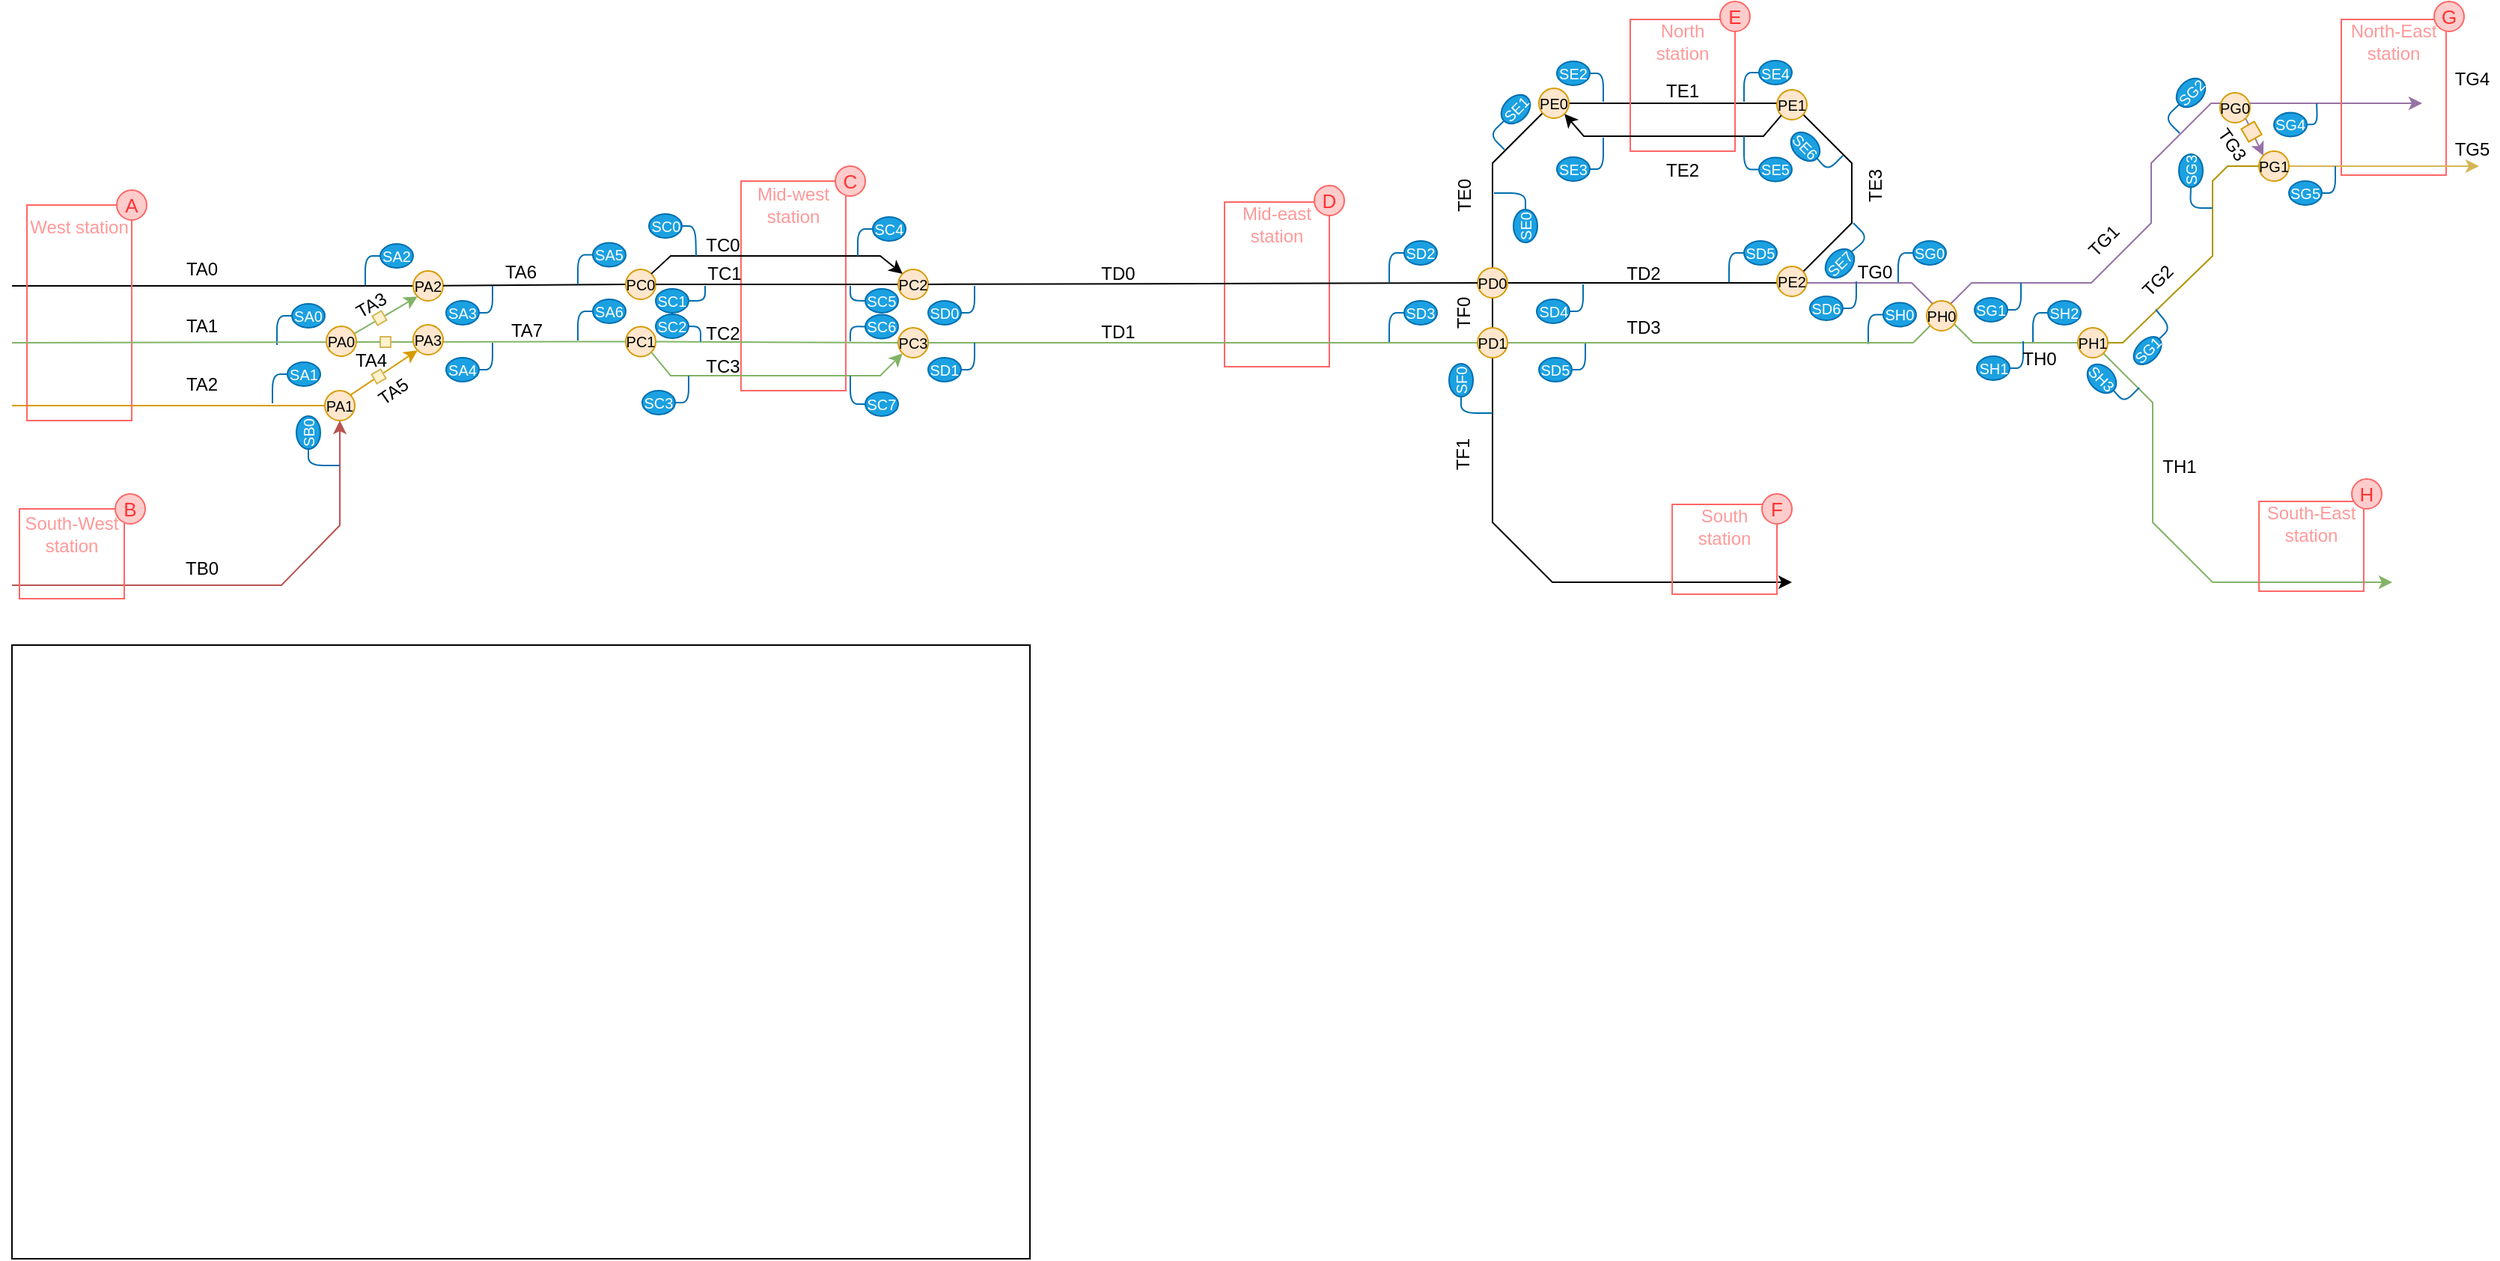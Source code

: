 <mxfile>
    <diagram id="8q6iTWnjh9-v0iRx-xdA" name="Page-1">
        <mxGraphModel dx="552" dy="253" grid="1" gridSize="10" guides="1" tooltips="1" connect="1" arrows="1" fold="1" page="1" pageScale="1" pageWidth="827" pageHeight="1169" math="0" shadow="0">
            <root>
                <mxCell id="0"/>
                <mxCell id="1" parent="0"/>
                <mxCell id="r3FgKxrRIFfHUx7xBJCp-2" value="" style="endArrow=classic;html=1;rounded=0;fillColor=#d5e8d4;strokeColor=#82b366;endFill=1;startArrow=none;" parent="1" edge="1">
                    <mxGeometry width="50" height="50" relative="1" as="geometry">
                        <mxPoint x="1310" y="318" as="sourcePoint"/>
                        <mxPoint x="1630" y="478" as="targetPoint"/>
                        <Array as="points">
                            <mxPoint x="1330" y="298"/>
                            <mxPoint x="1350" y="318"/>
                            <mxPoint x="1430" y="318"/>
                            <mxPoint x="1470" y="358"/>
                            <mxPoint x="1470" y="438"/>
                            <mxPoint x="1510" y="478"/>
                        </Array>
                    </mxGeometry>
                </mxCell>
                <mxCell id="r3FgKxrRIFfHUx7xBJCp-3" value="" style="endArrow=none;html=1;rounded=0;fillColor=#ffe6cc;strokeColor=#d79b00;endFill=0;entryX=0;entryY=0.5;entryDx=0;entryDy=0;" parent="1" target="r3FgKxrRIFfHUx7xBJCp-15" edge="1">
                    <mxGeometry width="50" height="50" relative="1" as="geometry">
                        <mxPoint x="40" y="360" as="sourcePoint"/>
                        <mxPoint x="300" y="330" as="targetPoint"/>
                    </mxGeometry>
                </mxCell>
                <mxCell id="r3FgKxrRIFfHUx7xBJCp-5" value="" style="endArrow=none;html=1;rounded=0;startArrow=none;" parent="1" source="r3FgKxrRIFfHUx7xBJCp-10" edge="1">
                    <mxGeometry width="50" height="50" relative="1" as="geometry">
                        <mxPoint x="680" y="480" as="sourcePoint"/>
                        <mxPoint x="40" y="280" as="targetPoint"/>
                        <Array as="points"/>
                    </mxGeometry>
                </mxCell>
                <mxCell id="r3FgKxrRIFfHUx7xBJCp-7" value="" style="endArrow=none;html=1;rounded=0;startArrow=none;" parent="1" source="r3FgKxrRIFfHUx7xBJCp-8" target="r3FgKxrRIFfHUx7xBJCp-6" edge="1">
                    <mxGeometry width="50" height="50" relative="1" as="geometry">
                        <mxPoint x="1229" y="478" as="sourcePoint"/>
                        <mxPoint x="589" y="278" as="targetPoint"/>
                        <Array as="points">
                            <mxPoint x="1029" y="198"/>
                            <mxPoint x="1069" y="158"/>
                            <mxPoint x="1229" y="158"/>
                            <mxPoint x="1269" y="198"/>
                            <mxPoint x="1269" y="238"/>
                            <mxPoint x="1229" y="278"/>
                        </Array>
                    </mxGeometry>
                </mxCell>
                <mxCell id="r3FgKxrRIFfHUx7xBJCp-6" value="&lt;span style=&quot;color: rgb(0 , 0 , 0) ; font-size: 10px&quot;&gt;PD0&lt;/span&gt;" style="ellipse;whiteSpace=wrap;html=1;aspect=fixed;fillColor=#ffe6cc;strokeColor=#d79b00;" parent="1" vertex="1">
                    <mxGeometry x="1019" y="268" width="20" height="20" as="geometry"/>
                </mxCell>
                <mxCell id="r3FgKxrRIFfHUx7xBJCp-9" value="" style="endArrow=none;html=1;rounded=0;endFill=0;startArrow=classic;startFill=1;" parent="1" target="r3FgKxrRIFfHUx7xBJCp-8" edge="1">
                    <mxGeometry width="50" height="50" relative="1" as="geometry">
                        <mxPoint x="1229" y="478" as="sourcePoint"/>
                        <mxPoint x="1039" y="278" as="targetPoint"/>
                        <Array as="points">
                            <mxPoint x="1069" y="478"/>
                            <mxPoint x="1029" y="438"/>
                        </Array>
                    </mxGeometry>
                </mxCell>
                <mxCell id="r3FgKxrRIFfHUx7xBJCp-10" value="&lt;span style=&quot;font-size: 10px&quot;&gt;PA2&lt;/span&gt;" style="ellipse;whiteSpace=wrap;html=1;aspect=fixed;fillColor=#ffe6cc;strokeColor=#d79b00;fontColor=#000000;" parent="1" vertex="1">
                    <mxGeometry x="308" y="270" width="20" height="20" as="geometry"/>
                </mxCell>
                <mxCell id="r3FgKxrRIFfHUx7xBJCp-11" value="" style="endArrow=none;html=1;rounded=0;startArrow=none;" parent="1" source="120" target="r3FgKxrRIFfHUx7xBJCp-10" edge="1">
                    <mxGeometry width="50" height="50" relative="1" as="geometry">
                        <mxPoint x="470" y="280" as="sourcePoint"/>
                        <mxPoint x="40" y="280" as="targetPoint"/>
                        <Array as="points"/>
                    </mxGeometry>
                </mxCell>
                <mxCell id="r3FgKxrRIFfHUx7xBJCp-16" value="" style="endArrow=classic;html=1;rounded=0;fillColor=#e1d5e7;strokeColor=#9673a6;endFill=1;" parent="1" edge="1">
                    <mxGeometry width="50" height="50" relative="1" as="geometry">
                        <mxPoint x="1229" y="278" as="sourcePoint"/>
                        <mxPoint x="1650" y="158" as="targetPoint"/>
                        <Array as="points">
                            <mxPoint x="1309" y="278"/>
                            <mxPoint x="1329" y="298"/>
                            <mxPoint x="1349" y="278"/>
                            <mxPoint x="1429" y="278"/>
                            <mxPoint x="1469" y="238"/>
                            <mxPoint x="1469" y="198"/>
                            <mxPoint x="1509" y="158"/>
                        </Array>
                    </mxGeometry>
                </mxCell>
                <mxCell id="r3FgKxrRIFfHUx7xBJCp-17" value="&lt;span style=&quot;color: rgb(0 , 0 , 0) ; font-size: 10px&quot;&gt;PH0&lt;/span&gt;" style="ellipse;whiteSpace=wrap;html=1;aspect=fixed;fillColor=#ffe6cc;strokeColor=#d79b00;" parent="1" vertex="1">
                    <mxGeometry x="1319" y="290" width="20" height="20" as="geometry"/>
                </mxCell>
                <mxCell id="r3FgKxrRIFfHUx7xBJCp-19" value="&lt;span style=&quot;color: rgb(0 , 0 , 0) ; font-size: 10px&quot;&gt;PE2&lt;/span&gt;" style="ellipse;whiteSpace=wrap;html=1;aspect=fixed;fillColor=#ffe6cc;strokeColor=#d79b00;" parent="1" vertex="1">
                    <mxGeometry x="1219" y="267" width="20" height="20" as="geometry"/>
                </mxCell>
                <mxCell id="r3FgKxrRIFfHUx7xBJCp-21" value="TA0" style="text;html=1;strokeColor=none;fillColor=none;align=center;verticalAlign=middle;whiteSpace=wrap;rounded=0;" parent="1" vertex="1">
                    <mxGeometry x="137" y="254" width="60" height="30" as="geometry"/>
                </mxCell>
                <mxCell id="r3FgKxrRIFfHUx7xBJCp-22" value="TA1" style="text;html=1;strokeColor=none;fillColor=none;align=center;verticalAlign=middle;whiteSpace=wrap;rounded=0;" parent="1" vertex="1">
                    <mxGeometry x="137" y="292.25" width="60" height="30" as="geometry"/>
                </mxCell>
                <mxCell id="r3FgKxrRIFfHUx7xBJCp-23" value="TA2" style="text;html=1;strokeColor=none;fillColor=none;align=center;verticalAlign=middle;whiteSpace=wrap;rounded=0;" parent="1" vertex="1">
                    <mxGeometry x="137" y="331" width="60" height="30" as="geometry"/>
                </mxCell>
                <mxCell id="r3FgKxrRIFfHUx7xBJCp-24" value="TB0" style="text;html=1;strokeColor=none;fillColor=none;align=center;verticalAlign=middle;whiteSpace=wrap;rounded=0;" parent="1" vertex="1">
                    <mxGeometry x="137" y="454" width="60" height="30" as="geometry"/>
                </mxCell>
                <mxCell id="r3FgKxrRIFfHUx7xBJCp-27" value="TA4" style="text;html=1;strokeColor=none;fillColor=none;align=center;verticalAlign=middle;whiteSpace=wrap;rounded=0;" parent="1" vertex="1">
                    <mxGeometry x="265" y="321" width="30" height="18" as="geometry"/>
                </mxCell>
                <mxCell id="r3FgKxrRIFfHUx7xBJCp-31" value="TA6" style="text;html=1;strokeColor=none;fillColor=none;align=center;verticalAlign=middle;whiteSpace=wrap;rounded=0;" parent="1" vertex="1">
                    <mxGeometry x="350" y="256" width="60" height="30" as="geometry"/>
                </mxCell>
                <mxCell id="r3FgKxrRIFfHUx7xBJCp-32" value="TE0" style="text;html=1;strokeColor=none;fillColor=none;align=center;verticalAlign=middle;whiteSpace=wrap;rounded=0;rotation=-90;" parent="1" vertex="1">
                    <mxGeometry x="992" y="213" width="36" height="13" as="geometry"/>
                </mxCell>
                <mxCell id="r3FgKxrRIFfHUx7xBJCp-33" value="TD2" style="text;html=1;strokeColor=none;fillColor=none;align=center;verticalAlign=middle;whiteSpace=wrap;rounded=0;" parent="1" vertex="1">
                    <mxGeometry x="1100" y="257" width="60" height="30" as="geometry"/>
                </mxCell>
                <mxCell id="r3FgKxrRIFfHUx7xBJCp-34" value="TD3" style="text;html=1;strokeColor=none;fillColor=none;align=center;verticalAlign=middle;whiteSpace=wrap;rounded=0;" parent="1" vertex="1">
                    <mxGeometry x="1100" y="293" width="60" height="30" as="geometry"/>
                </mxCell>
                <mxCell id="r3FgKxrRIFfHUx7xBJCp-37" value="TG0" style="text;html=1;strokeColor=none;fillColor=none;align=center;verticalAlign=middle;whiteSpace=wrap;rounded=0;" parent="1" vertex="1">
                    <mxGeometry x="1267" y="261" width="35" height="19" as="geometry"/>
                </mxCell>
                <mxCell id="r3FgKxrRIFfHUx7xBJCp-38" value="TH1" style="text;html=1;strokeColor=none;fillColor=none;align=center;verticalAlign=middle;whiteSpace=wrap;rounded=0;" parent="1" vertex="1">
                    <mxGeometry x="1473" y="391" width="30" height="20" as="geometry"/>
                </mxCell>
                <mxCell id="146" style="edgeStyle=none;html=1;exitX=1;exitY=0;exitDx=0;exitDy=0;entryX=0;entryY=1;entryDx=0;entryDy=0;fontSize=10;fontColor=#FFFFFF;endArrow=classic;endFill=1;fillColor=#ffe6cc;strokeColor=#d79b00;rounded=0;" parent="1" source="r3FgKxrRIFfHUx7xBJCp-15" target="r3FgKxrRIFfHUx7xBJCp-12" edge="1">
                    <mxGeometry relative="1" as="geometry"/>
                </mxCell>
                <mxCell id="r3FgKxrRIFfHUx7xBJCp-15" value="&lt;span style=&quot;font-size: 10px&quot;&gt;PA1&lt;/span&gt;" style="ellipse;whiteSpace=wrap;html=1;aspect=fixed;fillColor=#ffe6cc;strokeColor=#d79b00;fontColor=#000000;" parent="1" vertex="1">
                    <mxGeometry x="249" y="350" width="20" height="20" as="geometry"/>
                </mxCell>
                <mxCell id="r3FgKxrRIFfHUx7xBJCp-39" value="" style="endArrow=classic;html=1;rounded=0;fillColor=#f8cecc;strokeColor=#b85450;strokeWidth=1;endFill=1;" parent="1" target="r3FgKxrRIFfHUx7xBJCp-15" edge="1">
                    <mxGeometry width="50" height="50" relative="1" as="geometry">
                        <mxPoint x="40" y="480" as="sourcePoint"/>
                        <mxPoint x="200" y="360" as="targetPoint"/>
                        <Array as="points">
                            <mxPoint x="220" y="480"/>
                            <mxPoint x="259" y="440"/>
                        </Array>
                    </mxGeometry>
                </mxCell>
                <mxCell id="9" value="&lt;span style=&quot;font-size: 10px&quot;&gt;SA1&lt;/span&gt;" style="ellipse;whiteSpace=wrap;html=1;fillColor=#1ba1e2;fontColor=#ffffff;strokeColor=#006EAF;direction=east;" parent="1" vertex="1">
                    <mxGeometry x="224" y="331" width="22" height="16" as="geometry"/>
                </mxCell>
                <mxCell id="10" value="" style="endArrow=none;html=1;entryX=0;entryY=0.5;entryDx=0;entryDy=0;fillColor=#1ba1e2;strokeColor=#006EAF;exitX=1;exitY=0.75;exitDx=0;exitDy=0;" parent="1" target="9" edge="1">
                    <mxGeometry width="50" height="50" relative="1" as="geometry">
                        <mxPoint x="214" y="358.5" as="sourcePoint"/>
                        <mxPoint x="296" y="337" as="targetPoint"/>
                        <Array as="points">
                            <mxPoint x="214" y="339"/>
                        </Array>
                    </mxGeometry>
                </mxCell>
                <mxCell id="27" value="&lt;span style=&quot;font-size: 10px&quot;&gt;SA3&lt;/span&gt;" style="ellipse;whiteSpace=wrap;html=1;fillColor=#1ba1e2;fontColor=#ffffff;strokeColor=#006EAF;direction=east;" parent="1" vertex="1">
                    <mxGeometry x="330" y="290" width="22" height="16" as="geometry"/>
                </mxCell>
                <mxCell id="28" value="" style="endArrow=none;html=1;entryX=1;entryY=0.5;entryDx=0;entryDy=0;fillColor=#1ba1e2;strokeColor=#006EAF;" parent="1" target="27" edge="1">
                    <mxGeometry width="50" height="50" relative="1" as="geometry">
                        <mxPoint x="361" y="280" as="sourcePoint"/>
                        <mxPoint x="363" y="270" as="targetPoint"/>
                        <Array as="points">
                            <mxPoint x="361" y="298"/>
                        </Array>
                    </mxGeometry>
                </mxCell>
                <mxCell id="31" value="&lt;font style=&quot;font-size: 10px&quot;&gt;SB0&lt;/font&gt;" style="ellipse;whiteSpace=wrap;html=1;fillColor=#1ba1e2;fontColor=#ffffff;strokeColor=#006EAF;direction=east;rotation=-90;" parent="1" vertex="1">
                    <mxGeometry x="227" y="370" width="22" height="16" as="geometry"/>
                </mxCell>
                <mxCell id="34" value="" style="endArrow=none;html=1;exitX=0;exitY=0.5;exitDx=0;exitDy=0;fillColor=#1ba1e2;strokeColor=#006EAF;" parent="1" source="31" edge="1">
                    <mxGeometry width="50" height="50" relative="1" as="geometry">
                        <mxPoint x="229" y="380" as="sourcePoint"/>
                        <mxPoint x="259" y="400" as="targetPoint"/>
                        <Array as="points">
                            <mxPoint x="238" y="400"/>
                        </Array>
                    </mxGeometry>
                </mxCell>
                <mxCell id="44" value="&lt;span style=&quot;font-size: 10px&quot;&gt;SE0&lt;/span&gt;" style="ellipse;whiteSpace=wrap;html=1;fillColor=#1ba1e2;fontColor=#ffffff;strokeColor=#006EAF;direction=east;rotation=-90;" parent="1" vertex="1">
                    <mxGeometry x="1040" y="232" width="22" height="16" as="geometry"/>
                </mxCell>
                <mxCell id="45" value="" style="endArrow=none;html=1;exitX=1;exitY=0.5;exitDx=0;exitDy=0;fillColor=#1ba1e2;strokeColor=#006EAF;" parent="1" source="44" edge="1">
                    <mxGeometry width="50" height="50" relative="1" as="geometry">
                        <mxPoint x="1070" y="288" as="sourcePoint"/>
                        <mxPoint x="1030" y="218" as="targetPoint"/>
                        <Array as="points">
                            <mxPoint x="1051" y="218"/>
                        </Array>
                    </mxGeometry>
                </mxCell>
                <mxCell id="53" value="&lt;font style=&quot;font-size: 10px&quot;&gt;SA0&lt;/font&gt;" style="ellipse;whiteSpace=wrap;html=1;fillColor=#1ba1e2;fontColor=#ffffff;strokeColor=#006EAF;direction=east;" parent="1" vertex="1">
                    <mxGeometry x="227" y="292" width="22" height="16" as="geometry"/>
                </mxCell>
                <mxCell id="54" value="" style="endArrow=none;html=1;entryX=0;entryY=0.5;entryDx=0;entryDy=0;fillColor=#1ba1e2;strokeColor=#006EAF;exitX=1;exitY=0.75;exitDx=0;exitDy=0;" parent="1" target="53" edge="1">
                    <mxGeometry width="50" height="50" relative="1" as="geometry">
                        <mxPoint x="217" y="319.5" as="sourcePoint"/>
                        <mxPoint x="299" y="298" as="targetPoint"/>
                        <Array as="points">
                            <mxPoint x="217" y="300"/>
                        </Array>
                    </mxGeometry>
                </mxCell>
                <mxCell id="55" value="&lt;span style=&quot;font-size: 10px&quot;&gt;SA2&lt;/span&gt;" style="ellipse;whiteSpace=wrap;html=1;fillColor=#1ba1e2;fontColor=#ffffff;strokeColor=#006EAF;direction=east;" parent="1" vertex="1">
                    <mxGeometry x="286" y="252" width="22" height="16" as="geometry"/>
                </mxCell>
                <mxCell id="56" value="" style="endArrow=none;html=1;entryX=0;entryY=0.5;entryDx=0;entryDy=0;fillColor=#1ba1e2;strokeColor=#006EAF;exitX=1;exitY=0.75;exitDx=0;exitDy=0;" parent="1" target="55" edge="1">
                    <mxGeometry width="50" height="50" relative="1" as="geometry">
                        <mxPoint x="276" y="279.5" as="sourcePoint"/>
                        <mxPoint x="358" y="258" as="targetPoint"/>
                        <Array as="points">
                            <mxPoint x="276" y="260"/>
                        </Array>
                    </mxGeometry>
                </mxCell>
                <mxCell id="58" value="&lt;span style=&quot;font-size: 10px&quot;&gt;SA4&lt;/span&gt;" style="ellipse;whiteSpace=wrap;html=1;fillColor=#1ba1e2;fontColor=#ffffff;strokeColor=#006EAF;direction=east;" parent="1" vertex="1">
                    <mxGeometry x="330" y="328" width="22" height="16" as="geometry"/>
                </mxCell>
                <mxCell id="59" value="" style="endArrow=none;html=1;entryX=1;entryY=0.5;entryDx=0;entryDy=0;fillColor=#1ba1e2;strokeColor=#006EAF;" parent="1" target="58" edge="1">
                    <mxGeometry width="50" height="50" relative="1" as="geometry">
                        <mxPoint x="361" y="318" as="sourcePoint"/>
                        <mxPoint x="363" y="308" as="targetPoint"/>
                        <Array as="points">
                            <mxPoint x="361" y="336"/>
                        </Array>
                    </mxGeometry>
                </mxCell>
                <mxCell id="60" value="&lt;span style=&quot;font-size: 10px&quot;&gt;SD2&lt;/span&gt;" style="ellipse;whiteSpace=wrap;html=1;fillColor=#1ba1e2;fontColor=#ffffff;strokeColor=#006EAF;direction=east;" parent="1" vertex="1">
                    <mxGeometry x="970" y="250" width="22" height="16" as="geometry"/>
                </mxCell>
                <mxCell id="61" value="" style="endArrow=none;html=1;entryX=0;entryY=0.5;entryDx=0;entryDy=0;fillColor=#1ba1e2;strokeColor=#006EAF;exitX=1;exitY=0.75;exitDx=0;exitDy=0;" parent="1" target="60" edge="1">
                    <mxGeometry width="50" height="50" relative="1" as="geometry">
                        <mxPoint x="960" y="277.5" as="sourcePoint"/>
                        <mxPoint x="1042" y="256" as="targetPoint"/>
                        <Array as="points">
                            <mxPoint x="960" y="258"/>
                        </Array>
                    </mxGeometry>
                </mxCell>
                <mxCell id="62" value="&lt;span style=&quot;font-size: 10px&quot;&gt;SD3&lt;/span&gt;" style="ellipse;whiteSpace=wrap;html=1;fillColor=#1ba1e2;fontColor=#ffffff;strokeColor=#006EAF;direction=east;" parent="1" vertex="1">
                    <mxGeometry x="970" y="290" width="22" height="16" as="geometry"/>
                </mxCell>
                <mxCell id="63" value="" style="endArrow=none;html=1;entryX=0;entryY=0.5;entryDx=0;entryDy=0;fillColor=#1ba1e2;strokeColor=#006EAF;exitX=1;exitY=0.75;exitDx=0;exitDy=0;" parent="1" target="62" edge="1">
                    <mxGeometry width="50" height="50" relative="1" as="geometry">
                        <mxPoint x="960" y="317.5" as="sourcePoint"/>
                        <mxPoint x="1042" y="296" as="targetPoint"/>
                        <Array as="points">
                            <mxPoint x="960" y="298"/>
                        </Array>
                    </mxGeometry>
                </mxCell>
                <mxCell id="64" value="&lt;span style=&quot;font-size: 10px&quot;&gt;SD5&lt;/span&gt;" style="ellipse;whiteSpace=wrap;html=1;fillColor=#1ba1e2;fontColor=#ffffff;strokeColor=#006EAF;direction=east;" parent="1" vertex="1">
                    <mxGeometry x="1197" y="250" width="22" height="16" as="geometry"/>
                </mxCell>
                <mxCell id="65" value="" style="endArrow=none;html=1;entryX=0;entryY=0.5;entryDx=0;entryDy=0;fillColor=#1ba1e2;strokeColor=#006EAF;exitX=1;exitY=0.75;exitDx=0;exitDy=0;" parent="1" target="64" edge="1">
                    <mxGeometry width="50" height="50" relative="1" as="geometry">
                        <mxPoint x="1187" y="277.5" as="sourcePoint"/>
                        <mxPoint x="1269" y="256" as="targetPoint"/>
                        <Array as="points">
                            <mxPoint x="1187" y="258"/>
                        </Array>
                    </mxGeometry>
                </mxCell>
                <mxCell id="66" value="&lt;span style=&quot;font-size: 10px&quot;&gt;SH0&lt;/span&gt;" style="ellipse;whiteSpace=wrap;html=1;fillColor=#1ba1e2;fontColor=#ffffff;strokeColor=#006EAF;direction=east;" parent="1" vertex="1">
                    <mxGeometry x="1290" y="291.25" width="22" height="16" as="geometry"/>
                </mxCell>
                <mxCell id="67" value="" style="endArrow=none;html=1;entryX=0;entryY=0.5;entryDx=0;entryDy=0;fillColor=#1ba1e2;strokeColor=#006EAF;exitX=1;exitY=0.75;exitDx=0;exitDy=0;" parent="1" target="66" edge="1">
                    <mxGeometry width="50" height="50" relative="1" as="geometry">
                        <mxPoint x="1280" y="318.75" as="sourcePoint"/>
                        <mxPoint x="1362" y="297.25" as="targetPoint"/>
                        <Array as="points">
                            <mxPoint x="1280" y="299.25"/>
                        </Array>
                    </mxGeometry>
                </mxCell>
                <mxCell id="68" value="&lt;span style=&quot;font-size: 10px&quot;&gt;SG0&lt;/span&gt;" style="ellipse;whiteSpace=wrap;html=1;fillColor=#1ba1e2;fontColor=#ffffff;strokeColor=#006EAF;direction=east;" parent="1" vertex="1">
                    <mxGeometry x="1310" y="250" width="22" height="16" as="geometry"/>
                </mxCell>
                <mxCell id="69" value="" style="endArrow=none;html=1;entryX=0;entryY=0.5;entryDx=0;entryDy=0;fillColor=#1ba1e2;strokeColor=#006EAF;exitX=1;exitY=0.75;exitDx=0;exitDy=0;" parent="1" target="68" edge="1">
                    <mxGeometry width="50" height="50" relative="1" as="geometry">
                        <mxPoint x="1300" y="277.5" as="sourcePoint"/>
                        <mxPoint x="1382" y="256" as="targetPoint"/>
                        <Array as="points">
                            <mxPoint x="1300" y="258"/>
                        </Array>
                    </mxGeometry>
                </mxCell>
                <mxCell id="71" value="&lt;span style=&quot;font-size: 10px&quot;&gt;SD5&lt;/span&gt;" style="ellipse;whiteSpace=wrap;html=1;fillColor=#1ba1e2;fontColor=#ffffff;strokeColor=#006EAF;direction=east;" parent="1" vertex="1">
                    <mxGeometry x="1060" y="328" width="22" height="16" as="geometry"/>
                </mxCell>
                <mxCell id="72" value="" style="endArrow=none;html=1;entryX=1;entryY=0.5;entryDx=0;entryDy=0;fillColor=#1ba1e2;strokeColor=#006EAF;" parent="1" target="71" edge="1">
                    <mxGeometry width="50" height="50" relative="1" as="geometry">
                        <mxPoint x="1091" y="318" as="sourcePoint"/>
                        <mxPoint x="1093" y="308" as="targetPoint"/>
                        <Array as="points">
                            <mxPoint x="1091" y="336"/>
                        </Array>
                    </mxGeometry>
                </mxCell>
                <mxCell id="73" value="&lt;span style=&quot;font-size: 10px&quot;&gt;SD4&lt;/span&gt;" style="ellipse;whiteSpace=wrap;html=1;fillColor=#1ba1e2;fontColor=#ffffff;strokeColor=#006EAF;direction=east;" parent="1" vertex="1">
                    <mxGeometry x="1058.5" y="289" width="22" height="16" as="geometry"/>
                </mxCell>
                <mxCell id="74" value="" style="endArrow=none;html=1;entryX=1;entryY=0.5;entryDx=0;entryDy=0;fillColor=#1ba1e2;strokeColor=#006EAF;" parent="1" target="73" edge="1">
                    <mxGeometry width="50" height="50" relative="1" as="geometry">
                        <mxPoint x="1089.5" y="279" as="sourcePoint"/>
                        <mxPoint x="1091.5" y="269" as="targetPoint"/>
                        <Array as="points">
                            <mxPoint x="1089.5" y="297"/>
                        </Array>
                    </mxGeometry>
                </mxCell>
                <mxCell id="75" value="&lt;span style=&quot;font-size: 10px&quot;&gt;SH1&lt;/span&gt;" style="ellipse;whiteSpace=wrap;html=1;fillColor=#1ba1e2;fontColor=#ffffff;strokeColor=#006EAF;direction=east;" parent="1" vertex="1">
                    <mxGeometry x="1352.5" y="327" width="22" height="16" as="geometry"/>
                </mxCell>
                <mxCell id="76" value="" style="endArrow=none;html=1;entryX=1;entryY=0.5;entryDx=0;entryDy=0;fillColor=#1ba1e2;strokeColor=#006EAF;" parent="1" target="75" edge="1">
                    <mxGeometry width="50" height="50" relative="1" as="geometry">
                        <mxPoint x="1383.5" y="317" as="sourcePoint"/>
                        <mxPoint x="1385.5" y="307" as="targetPoint"/>
                        <Array as="points">
                            <mxPoint x="1383.5" y="335"/>
                        </Array>
                    </mxGeometry>
                </mxCell>
                <mxCell id="77" value="&lt;span style=&quot;font-size: 10px&quot;&gt;SG1&lt;/span&gt;" style="ellipse;whiteSpace=wrap;html=1;fillColor=#1ba1e2;fontColor=#ffffff;strokeColor=#006EAF;direction=east;" parent="1" vertex="1">
                    <mxGeometry x="1351" y="288" width="22" height="16" as="geometry"/>
                </mxCell>
                <mxCell id="78" value="" style="endArrow=none;html=1;entryX=1;entryY=0.5;entryDx=0;entryDy=0;fillColor=#1ba1e2;strokeColor=#006EAF;" parent="1" target="77" edge="1">
                    <mxGeometry width="50" height="50" relative="1" as="geometry">
                        <mxPoint x="1382.0" y="278" as="sourcePoint"/>
                        <mxPoint x="1384" y="268" as="targetPoint"/>
                        <Array as="points">
                            <mxPoint x="1382" y="296"/>
                        </Array>
                    </mxGeometry>
                </mxCell>
                <mxCell id="79" value="&lt;span style=&quot;font-size: 10px&quot;&gt;SD6&lt;/span&gt;" style="ellipse;whiteSpace=wrap;html=1;fillColor=#1ba1e2;fontColor=#ffffff;strokeColor=#006EAF;direction=east;" parent="1" vertex="1">
                    <mxGeometry x="1241" y="287" width="22" height="16" as="geometry"/>
                </mxCell>
                <mxCell id="80" value="" style="endArrow=none;html=1;entryX=1;entryY=0.5;entryDx=0;entryDy=0;fillColor=#1ba1e2;strokeColor=#006EAF;" parent="1" target="79" edge="1">
                    <mxGeometry width="50" height="50" relative="1" as="geometry">
                        <mxPoint x="1272.0" y="277" as="sourcePoint"/>
                        <mxPoint x="1274" y="267" as="targetPoint"/>
                        <Array as="points">
                            <mxPoint x="1272" y="295"/>
                        </Array>
                    </mxGeometry>
                </mxCell>
                <mxCell id="81" value="&lt;span style=&quot;font-size: 10px&quot;&gt;SF0&lt;/span&gt;" style="ellipse;whiteSpace=wrap;html=1;fillColor=#1ba1e2;fontColor=#ffffff;strokeColor=#006EAF;direction=east;rotation=-90;" parent="1" vertex="1">
                    <mxGeometry x="997" y="335" width="22" height="16" as="geometry"/>
                </mxCell>
                <mxCell id="82" value="" style="endArrow=none;html=1;exitX=0;exitY=0.5;exitDx=0;exitDy=0;fillColor=#1ba1e2;strokeColor=#006EAF;" parent="1" source="81" edge="1">
                    <mxGeometry width="50" height="50" relative="1" as="geometry">
                        <mxPoint x="999" y="345" as="sourcePoint"/>
                        <mxPoint x="1029" y="365.0" as="targetPoint"/>
                        <Array as="points">
                            <mxPoint x="1008" y="365"/>
                        </Array>
                    </mxGeometry>
                </mxCell>
                <mxCell id="83" value="&lt;span style=&quot;font-size: 10px&quot;&gt;SE7&lt;/span&gt;" style="ellipse;whiteSpace=wrap;html=1;fillColor=#1ba1e2;fontColor=#ffffff;strokeColor=#006EAF;direction=east;rotation=-45;" parent="1" vertex="1">
                    <mxGeometry x="1250" y="257" width="22" height="16" as="geometry"/>
                </mxCell>
                <mxCell id="84" value="" style="endArrow=none;html=1;exitX=1;exitY=0.5;exitDx=0;exitDy=0;fillColor=#1ba1e2;strokeColor=#006EAF;" parent="1" source="83" edge="1">
                    <mxGeometry width="50" height="50" relative="1" as="geometry">
                        <mxPoint x="1260" y="298" as="sourcePoint"/>
                        <mxPoint x="1270" y="238" as="targetPoint"/>
                        <Array as="points">
                            <mxPoint x="1280" y="248"/>
                        </Array>
                    </mxGeometry>
                </mxCell>
                <mxCell id="88" value="&lt;div style=&quot;font-family: &amp;#34;consolas&amp;#34; , &amp;#34;courier new&amp;#34; , monospace ; font-size: 14px ; line-height: 19px&quot;&gt;&lt;p&gt;&lt;font color=&quot;#ffffff&quot;&gt;Black / White coordinates :&amp;nbsp;&lt;br&gt;[[-0.4, 49.5], [-0.36, 49.5], [-0.15, 49.5], [-0.145, 49.502], [-0.145, 49.507], [-0.15, 49.51],&amp;nbsp;[-0.165, 49.51], [-0.172, 49.507], [-0.172, 49.5], [-0.172, 49.498], [-0.172, 49.47],&amp;nbsp;[-0.167, 49.466], [-0.135, 49.466]]&lt;/font&gt;&lt;/p&gt;&lt;font color=&quot;#ffffff&quot;&gt;&lt;br&gt;&lt;/font&gt;&lt;div&gt;&lt;font color=&quot;#ffffff&quot;&gt;Green coordinates&lt;/font&gt;&lt;/div&gt;&lt;div&gt;&lt;font color=&quot;#ffffff&quot;&gt;[[-0.4, 49.498], [-0.365, 49.498], [-0.172, 49.498], [-0.137, 49.498], [-0.135, 49.499],&lt;/font&gt;&lt;span style=&quot;color: rgb(255 , 255 , 255)&quot;&gt;[-0.133, 49.498], [-0.12, 49.498], [-0.115, 49.495], [-0.115, 49.487], [-0.11, 49.484],&lt;/span&gt;&lt;span style=&quot;color: rgb(255 , 255 , 255)&quot;&gt;[-0.09, 49.484]]&lt;/span&gt;&lt;/div&gt;&lt;font color=&quot;#ffffff&quot;&gt;&lt;br&gt;&lt;/font&gt;&lt;div&gt;&lt;font color=&quot;#ffffff&quot;&gt;Orange coordinates&lt;/font&gt;&lt;/div&gt;&lt;div&gt;&lt;font color=&quot;#ffffff&quot;&gt;[[-0.4, 49.496], [-0.37, 49.496], [-0.365, 49.498], [-0.36, 49.5]]&lt;/font&gt;&lt;/div&gt;&lt;font color=&quot;#ffffff&quot;&gt;&lt;br&gt;&lt;/font&gt;&lt;div&gt;&lt;font color=&quot;#ffffff&quot;&gt;Red coordinates&lt;/font&gt;&lt;/div&gt;&lt;div&gt;&lt;font color=&quot;#ffffff&quot;&gt;[[-0.4, 49.49], [-0.373, 49.49], [-0.37, 49.492], [-0.37, 49.496]]&lt;/font&gt;&lt;/div&gt;&lt;font color=&quot;#ffffff&quot;&gt;&lt;br&gt;&lt;/font&gt;&lt;div&gt;&lt;font color=&quot;#ffffff&quot;&gt;Purple coordinates&lt;/font&gt;&lt;/div&gt;&lt;div&gt;&lt;font color=&quot;#ffffff&quot;&gt;[[-0.15, 49.5], [-0.137, 49.5], [-0.135, 49.499], [-0.133, 49.5], [-0.12, 49.5],&amp;nbsp;&lt;/font&gt;&lt;span style=&quot;color: rgb(255 , 255 , 255)&quot;&gt;[-0.115, 49.503], [-0.115, 49.51], [-0.11, 49.513], [-0.09, 49.513]]&lt;/span&gt;&lt;/div&gt;&lt;/div&gt;" style="text;html=1;align=left;verticalAlign=middle;whiteSpace=wrap;rounded=0;strokeColor=#000000;spacing=7;" parent="1" vertex="1">
                    <mxGeometry x="40" y="520" width="680" height="410" as="geometry"/>
                </mxCell>
                <mxCell id="89" value="" style="rounded=0;whiteSpace=wrap;html=1;labelBackgroundColor=none;fontColor=#FFFFFF;strokeColor=#FF6666;fillColor=none;align=left;" parent="1" vertex="1">
                    <mxGeometry x="50" y="226" width="70" height="144" as="geometry"/>
                </mxCell>
                <mxCell id="90" value="West station" style="text;html=1;strokeColor=none;fillColor=none;align=center;verticalAlign=middle;whiteSpace=wrap;rounded=0;labelBackgroundColor=none;fontColor=#FF9999;" parent="1" vertex="1">
                    <mxGeometry x="50" y="226" width="70" height="30" as="geometry"/>
                </mxCell>
                <mxCell id="92" value="&lt;span style=&quot;font-size: 10px&quot;&gt;Platform 1&lt;/span&gt;" style="text;html=1;strokeColor=none;fillColor=none;align=center;verticalAlign=middle;whiteSpace=wrap;rounded=0;labelBackgroundColor=none;fontColor=#FFFFFF;" parent="1" vertex="1">
                    <mxGeometry x="55" y="257" width="60" height="30" as="geometry"/>
                </mxCell>
                <mxCell id="93" value="&lt;span style=&quot;font-size: 10px&quot;&gt;Platform 2&lt;/span&gt;" style="text;html=1;strokeColor=none;fillColor=none;align=center;verticalAlign=middle;whiteSpace=wrap;rounded=0;labelBackgroundColor=none;fontColor=#FFFFFF;" parent="1" vertex="1">
                    <mxGeometry x="55" y="297" width="60" height="30" as="geometry"/>
                </mxCell>
                <mxCell id="94" value="&lt;span style=&quot;font-size: 10px&quot;&gt;Platform 3&lt;/span&gt;" style="text;html=1;strokeColor=none;fillColor=none;align=center;verticalAlign=middle;whiteSpace=wrap;rounded=0;labelBackgroundColor=none;fontColor=#FFFFFF;" parent="1" vertex="1">
                    <mxGeometry x="55" y="337" width="60" height="30" as="geometry"/>
                </mxCell>
                <mxCell id="95" value="" style="rounded=0;whiteSpace=wrap;html=1;labelBackgroundColor=none;fontColor=#FFFFFF;strokeColor=#FF6666;fillColor=none;align=left;" parent="1" vertex="1">
                    <mxGeometry x="45" y="429" width="70" height="60" as="geometry"/>
                </mxCell>
                <mxCell id="96" value="South-West station" style="text;html=1;strokeColor=none;fillColor=none;align=center;verticalAlign=middle;whiteSpace=wrap;rounded=0;labelBackgroundColor=none;fontColor=#FF9999;" parent="1" vertex="1">
                    <mxGeometry x="45" y="431" width="70" height="30" as="geometry"/>
                </mxCell>
                <mxCell id="97" value="&lt;span style=&quot;font-size: 10px&quot;&gt;Platform&lt;br&gt;&lt;/span&gt;" style="text;html=1;strokeColor=none;fillColor=none;align=center;verticalAlign=middle;whiteSpace=wrap;rounded=0;labelBackgroundColor=none;fontColor=#FFFFFF;" parent="1" vertex="1">
                    <mxGeometry x="50" y="459" width="60" height="30" as="geometry"/>
                </mxCell>
                <mxCell id="98" value="" style="rounded=0;whiteSpace=wrap;html=1;labelBackgroundColor=none;fontColor=#FFFFFF;strokeColor=#FF6666;fillColor=none;align=left;" parent="1" vertex="1">
                    <mxGeometry x="1149" y="426" width="70" height="60" as="geometry"/>
                </mxCell>
                <mxCell id="99" value="South station" style="text;html=1;strokeColor=none;fillColor=none;align=center;verticalAlign=middle;whiteSpace=wrap;rounded=0;labelBackgroundColor=none;fontColor=#FF9999;" parent="1" vertex="1">
                    <mxGeometry x="1149" y="426" width="70" height="30" as="geometry"/>
                </mxCell>
                <mxCell id="100" value="&lt;span style=&quot;font-size: 10px&quot;&gt;Platform&lt;br&gt;&lt;/span&gt;" style="text;html=1;strokeColor=none;fillColor=none;align=center;verticalAlign=middle;whiteSpace=wrap;rounded=0;labelBackgroundColor=none;fontColor=#FFFFFF;" parent="1" vertex="1">
                    <mxGeometry x="1154" y="456" width="60" height="30" as="geometry"/>
                </mxCell>
                <mxCell id="101" value="" style="rounded=0;whiteSpace=wrap;html=1;labelBackgroundColor=none;fontColor=#FFFFFF;strokeColor=#FF6666;fillColor=none;align=left;" parent="1" vertex="1">
                    <mxGeometry x="1541" y="424" width="70" height="60" as="geometry"/>
                </mxCell>
                <mxCell id="102" value="South-East station" style="text;html=1;strokeColor=none;fillColor=none;align=center;verticalAlign=middle;whiteSpace=wrap;rounded=0;labelBackgroundColor=none;fontColor=#FF9999;" parent="1" vertex="1">
                    <mxGeometry x="1541" y="424" width="70" height="30" as="geometry"/>
                </mxCell>
                <mxCell id="103" value="&lt;span style=&quot;font-size: 10px&quot;&gt;Platform&lt;br&gt;&lt;/span&gt;" style="text;html=1;strokeColor=none;fillColor=none;align=center;verticalAlign=middle;whiteSpace=wrap;rounded=0;labelBackgroundColor=none;fontColor=#FFFFFF;" parent="1" vertex="1">
                    <mxGeometry x="1546" y="454" width="60" height="30" as="geometry"/>
                </mxCell>
                <mxCell id="104" value="" style="rounded=0;whiteSpace=wrap;html=1;labelBackgroundColor=none;fontColor=#FFFFFF;strokeColor=#FF6666;fillColor=none;align=left;" parent="1" vertex="1">
                    <mxGeometry x="1596" y="102" width="70" height="104" as="geometry"/>
                </mxCell>
                <mxCell id="105" value="North-East station" style="text;html=1;strokeColor=none;fillColor=none;align=center;verticalAlign=middle;whiteSpace=wrap;rounded=0;labelBackgroundColor=none;fontColor=#FF9999;" parent="1" vertex="1">
                    <mxGeometry x="1596" y="102" width="70" height="30" as="geometry"/>
                </mxCell>
                <mxCell id="106" value="&lt;span style=&quot;font-size: 10px&quot;&gt;Platform 1&lt;br&gt;&lt;/span&gt;" style="text;html=1;strokeColor=none;fillColor=none;align=center;verticalAlign=middle;whiteSpace=wrap;rounded=0;labelBackgroundColor=none;fontColor=#FFFFFF;" parent="1" vertex="1">
                    <mxGeometry x="1601" y="132" width="60" height="30" as="geometry"/>
                </mxCell>
                <mxCell id="107" value="" style="rounded=0;whiteSpace=wrap;html=1;labelBackgroundColor=none;fontColor=#FFFFFF;strokeColor=#FF6666;fillColor=none;align=left;" parent="1" vertex="1">
                    <mxGeometry x="1121" y="102" width="70" height="88" as="geometry"/>
                </mxCell>
                <mxCell id="108" value="North station" style="text;html=1;strokeColor=none;fillColor=none;align=center;verticalAlign=middle;whiteSpace=wrap;rounded=0;labelBackgroundColor=none;fontColor=#FF9999;" parent="1" vertex="1">
                    <mxGeometry x="1121" y="102" width="70" height="30" as="geometry"/>
                </mxCell>
                <mxCell id="109" value="&lt;span style=&quot;font-size: 10px&quot;&gt;Platform&lt;br&gt;&lt;/span&gt;" style="text;html=1;strokeColor=none;fillColor=none;align=center;verticalAlign=middle;whiteSpace=wrap;rounded=0;labelBackgroundColor=none;fontColor=#FFFFFF;" parent="1" vertex="1">
                    <mxGeometry x="1126" y="156" width="60" height="30" as="geometry"/>
                </mxCell>
                <mxCell id="110" value="" style="rounded=0;whiteSpace=wrap;html=1;labelBackgroundColor=none;fontColor=#FFFFFF;strokeColor=#FF6666;fillColor=none;align=left;" parent="1" vertex="1">
                    <mxGeometry x="850" y="224" width="70" height="110" as="geometry"/>
                </mxCell>
                <mxCell id="111" value="Mid-east station" style="text;html=1;strokeColor=none;fillColor=none;align=center;verticalAlign=middle;whiteSpace=wrap;rounded=0;labelBackgroundColor=none;fontColor=#FF9999;" parent="1" vertex="1">
                    <mxGeometry x="850" y="224" width="70" height="30" as="geometry"/>
                </mxCell>
                <mxCell id="112" value="&lt;span style=&quot;font-size: 10px&quot;&gt;Platform 1&lt;br&gt;&lt;/span&gt;" style="text;html=1;strokeColor=none;fillColor=none;align=center;verticalAlign=middle;whiteSpace=wrap;rounded=0;labelBackgroundColor=none;fontColor=#FFFFFF;" parent="1" vertex="1">
                    <mxGeometry x="855" y="254" width="60" height="30" as="geometry"/>
                </mxCell>
                <mxCell id="113" value="&lt;span style=&quot;font-size: 10px&quot;&gt;Platform 2&lt;br&gt;&lt;/span&gt;" style="text;html=1;strokeColor=none;fillColor=none;align=center;verticalAlign=middle;whiteSpace=wrap;rounded=0;labelBackgroundColor=none;fontColor=#FFFFFF;" parent="1" vertex="1">
                    <mxGeometry x="855" y="295" width="60" height="30" as="geometry"/>
                </mxCell>
                <mxCell id="114" value="" style="rounded=0;whiteSpace=wrap;html=1;labelBackgroundColor=none;fontColor=#FFFFFF;strokeColor=#FF6666;fillColor=none;align=left;" parent="1" vertex="1">
                    <mxGeometry x="527" y="210" width="70" height="140" as="geometry"/>
                </mxCell>
                <mxCell id="115" value="Mid-west station" style="text;html=1;strokeColor=none;fillColor=none;align=center;verticalAlign=middle;whiteSpace=wrap;rounded=0;labelBackgroundColor=none;fontColor=#FF9999;" parent="1" vertex="1">
                    <mxGeometry x="527" y="211" width="70" height="30" as="geometry"/>
                </mxCell>
                <mxCell id="116" value="&lt;span style=&quot;font-size: 10px&quot;&gt;Platform 1&lt;br&gt;&lt;/span&gt;" style="text;html=1;strokeColor=none;fillColor=none;align=center;verticalAlign=middle;whiteSpace=wrap;rounded=0;labelBackgroundColor=none;fontColor=#FFFFFF;" parent="1" vertex="1">
                    <mxGeometry x="532" y="257" width="60" height="30" as="geometry"/>
                </mxCell>
                <mxCell id="117" value="&lt;span style=&quot;font-size: 10px&quot;&gt;Platform 2&lt;br&gt;&lt;/span&gt;" style="text;html=1;strokeColor=none;fillColor=none;align=center;verticalAlign=middle;whiteSpace=wrap;rounded=0;labelBackgroundColor=none;fontColor=#FFFFFF;" parent="1" vertex="1">
                    <mxGeometry x="532" y="314" width="60" height="30" as="geometry"/>
                </mxCell>
                <mxCell id="120" value="&lt;span style=&quot;font-size: 10px&quot;&gt;PC0&lt;/span&gt;" style="ellipse;whiteSpace=wrap;html=1;aspect=fixed;fillColor=#ffe6cc;strokeColor=#d79b00;fontColor=#000000;" parent="1" vertex="1">
                    <mxGeometry x="450" y="269" width="20" height="20" as="geometry"/>
                </mxCell>
                <mxCell id="121" value="" style="endArrow=none;html=1;rounded=0;startArrow=none;" parent="1" source="122" target="120" edge="1">
                    <mxGeometry width="50" height="50" relative="1" as="geometry">
                        <mxPoint x="1019.0" y="278.026" as="sourcePoint"/>
                        <mxPoint x="370.0" y="279.974" as="targetPoint"/>
                        <Array as="points"/>
                    </mxGeometry>
                </mxCell>
                <mxCell id="122" value="&lt;span style=&quot;font-size: 10px&quot;&gt;PC2&lt;/span&gt;" style="ellipse;whiteSpace=wrap;html=1;aspect=fixed;fillColor=#ffe6cc;strokeColor=#d79b00;fontColor=#000000;" parent="1" vertex="1">
                    <mxGeometry x="632" y="269" width="20" height="20" as="geometry"/>
                </mxCell>
                <mxCell id="123" value="" style="endArrow=none;html=1;rounded=0;startArrow=none;" parent="1" source="r3FgKxrRIFfHUx7xBJCp-6" target="122" edge="1">
                    <mxGeometry width="50" height="50" relative="1" as="geometry">
                        <mxPoint x="1019.0" y="278.016" as="sourcePoint"/>
                        <mxPoint x="470.0" y="278.985" as="targetPoint"/>
                        <Array as="points"/>
                    </mxGeometry>
                </mxCell>
                <mxCell id="125" value="&lt;span style=&quot;font-size: 10px&quot;&gt;PC1&lt;/span&gt;" style="ellipse;whiteSpace=wrap;html=1;aspect=fixed;fillColor=#ffe6cc;strokeColor=#d79b00;fontColor=#000000;" parent="1" vertex="1">
                    <mxGeometry x="450" y="307.25" width="20" height="20" as="geometry"/>
                </mxCell>
                <mxCell id="126" value="" style="endArrow=none;html=1;rounded=0;fillColor=#d5e8d4;strokeColor=#82b366;endFill=1;startArrow=none;" parent="1" source="183" target="125" edge="1">
                    <mxGeometry width="50" height="50" relative="1" as="geometry">
                        <mxPoint x="40.0" y="318" as="sourcePoint"/>
                        <mxPoint x="1630" y="478" as="targetPoint"/>
                        <Array as="points"/>
                    </mxGeometry>
                </mxCell>
                <mxCell id="127" value="&lt;span style=&quot;font-size: 10px&quot;&gt;PC3&lt;/span&gt;" style="ellipse;whiteSpace=wrap;html=1;aspect=fixed;fillColor=#ffe6cc;strokeColor=#d79b00;fontColor=#000000;" parent="1" vertex="1">
                    <mxGeometry x="632" y="308" width="20" height="20" as="geometry"/>
                </mxCell>
                <mxCell id="128" value="" style="endArrow=none;html=1;rounded=0;fillColor=#d5e8d4;strokeColor=#82b366;endFill=1;startArrow=none;" parent="1" source="125" target="127" edge="1">
                    <mxGeometry width="50" height="50" relative="1" as="geometry">
                        <mxPoint x="470.0" y="317.008" as="sourcePoint"/>
                        <mxPoint x="1630" y="478" as="targetPoint"/>
                        <Array as="points"/>
                    </mxGeometry>
                </mxCell>
                <mxCell id="133" value="" style="edgeStyle=none;html=1;fontSize=10;fontColor=#FFFFFF;entryX=0;entryY=1;entryDx=0;entryDy=0;fillColor=#d5e8d4;strokeColor=#82b366;" parent="1" source="131" target="r3FgKxrRIFfHUx7xBJCp-10" edge="1">
                    <mxGeometry relative="1" as="geometry"/>
                </mxCell>
                <mxCell id="134" value="&lt;span style=&quot;color: rgb(0 , 0 , 0) ; font-size: 10px&quot;&gt;PE0&lt;/span&gt;" style="ellipse;whiteSpace=wrap;html=1;aspect=fixed;fillColor=#ffe6cc;strokeColor=#d79b00;" parent="1" vertex="1">
                    <mxGeometry x="1060" y="148" width="20" height="20" as="geometry"/>
                </mxCell>
                <mxCell id="135" value="&lt;span style=&quot;color: rgb(0 , 0 , 0) ; font-size: 10px&quot;&gt;PE1&lt;/span&gt;" style="ellipse;whiteSpace=wrap;html=1;aspect=fixed;fillColor=#ffe6cc;strokeColor=#d79b00;" parent="1" vertex="1">
                    <mxGeometry x="1219" y="149" width="20" height="20" as="geometry"/>
                </mxCell>
                <mxCell id="137" value="&lt;span style=&quot;color: rgb(0 , 0 , 0) ; font-size: 10px&quot;&gt;PH1&lt;/span&gt;" style="ellipse;whiteSpace=wrap;html=1;aspect=fixed;fillColor=#ffe6cc;strokeColor=#d79b00;" parent="1" vertex="1">
                    <mxGeometry x="1420" y="308" width="20" height="20" as="geometry"/>
                </mxCell>
                <mxCell id="138" value="" style="endArrow=none;html=1;rounded=0;fillColor=#d5e8d4;strokeColor=#82b366;endFill=1;startArrow=none;" parent="1" source="127" edge="1">
                    <mxGeometry width="50" height="50" relative="1" as="geometry">
                        <mxPoint x="597.0" y="318" as="sourcePoint"/>
                        <mxPoint x="1310" y="318" as="targetPoint"/>
                    </mxGeometry>
                </mxCell>
                <mxCell id="140" value="&lt;span style=&quot;font-size: 10px&quot;&gt;Platform 2&lt;br&gt;&lt;/span&gt;" style="text;html=1;strokeColor=none;fillColor=none;align=center;verticalAlign=middle;whiteSpace=wrap;rounded=0;labelBackgroundColor=none;fontColor=#FFFFFF;" parent="1" vertex="1">
                    <mxGeometry x="1606.5" y="180.25" width="49" height="14" as="geometry"/>
                </mxCell>
                <mxCell id="143" style="edgeStyle=none;html=1;exitX=1;exitY=1;exitDx=0;exitDy=0;fontSize=10;fontColor=#FFFFFF;entryX=0;entryY=0;entryDx=0;entryDy=0;fillColor=#e1d5e7;strokeColor=#9673a6;" parent="1" source="141" target="144" edge="1">
                    <mxGeometry relative="1" as="geometry">
                        <mxPoint x="1548" y="220" as="targetPoint"/>
                    </mxGeometry>
                </mxCell>
                <mxCell id="141" value="&lt;span style=&quot;color: rgb(0 , 0 , 0) ; font-size: 10px&quot;&gt;PG0&lt;/span&gt;" style="ellipse;whiteSpace=wrap;html=1;aspect=fixed;fillColor=#ffe6cc;strokeColor=#d79b00;" parent="1" vertex="1">
                    <mxGeometry x="1515" y="151" width="20" height="20" as="geometry"/>
                </mxCell>
                <mxCell id="153" style="edgeStyle=none;rounded=0;html=1;exitX=1;exitY=0.5;exitDx=0;exitDy=0;fontSize=10;fontColor=#FFFFFF;endArrow=classic;endFill=1;fillColor=#fff2cc;strokeColor=#d6b656;" parent="1" source="144" edge="1">
                    <mxGeometry relative="1" as="geometry">
                        <mxPoint x="1688" y="200" as="targetPoint"/>
                    </mxGeometry>
                </mxCell>
                <mxCell id="144" value="&lt;span style=&quot;color: rgb(0 , 0 , 0) ; font-size: 10px&quot;&gt;PG1&lt;/span&gt;" style="ellipse;whiteSpace=wrap;html=1;aspect=fixed;fillColor=#ffe6cc;strokeColor=#d79b00;" parent="1" vertex="1">
                    <mxGeometry x="1541" y="190" width="20" height="20" as="geometry"/>
                </mxCell>
                <mxCell id="r3FgKxrRIFfHUx7xBJCp-12" value="&lt;span style=&quot;font-size: 10px&quot;&gt;PA3&lt;/span&gt;" style="ellipse;whiteSpace=wrap;html=1;aspect=fixed;fillColor=#ffe6cc;strokeColor=#d79b00;fontColor=#000000;" parent="1" vertex="1">
                    <mxGeometry x="308" y="306" width="20" height="20" as="geometry"/>
                </mxCell>
                <mxCell id="147" value="" style="endArrow=classic;html=1;rounded=0;strokeWidth=1;endFill=1;exitX=1;exitY=0;exitDx=0;exitDy=0;entryX=0;entryY=0;entryDx=0;entryDy=0;" parent="1" source="120" target="122" edge="1">
                    <mxGeometry width="50" height="50" relative="1" as="geometry">
                        <mxPoint x="490" y="187" as="sourcePoint"/>
                        <mxPoint x="709" y="77" as="targetPoint"/>
                        <Array as="points">
                            <mxPoint x="480" y="260"/>
                            <mxPoint x="620" y="260"/>
                        </Array>
                    </mxGeometry>
                </mxCell>
                <mxCell id="148" value="" style="endArrow=classic;html=1;rounded=0;fillColor=#d5e8d4;strokeColor=#82b366;strokeWidth=1;endFill=1;exitX=1;exitY=1;exitDx=0;exitDy=0;entryX=0;entryY=1;entryDx=0;entryDy=0;" parent="1" source="125" target="127" edge="1">
                    <mxGeometry width="50" height="50" relative="1" as="geometry">
                        <mxPoint x="467.071" y="387.929" as="sourcePoint"/>
                        <mxPoint x="582.929" y="387.929" as="targetPoint"/>
                        <Array as="points">
                            <mxPoint x="480" y="340"/>
                            <mxPoint x="620" y="340"/>
                        </Array>
                    </mxGeometry>
                </mxCell>
                <mxCell id="149" value="" style="endArrow=none;html=1;rounded=0;strokeWidth=1;endFill=0;exitX=1;exitY=1;exitDx=0;exitDy=0;entryX=0;entryY=1;entryDx=0;entryDy=0;startArrow=classic;startFill=1;" parent="1" source="134" target="135" edge="1">
                    <mxGeometry width="50" height="50" relative="1" as="geometry">
                        <mxPoint x="1100.001" y="177.161" as="sourcePoint"/>
                        <mxPoint x="1215.859" y="177.911" as="targetPoint"/>
                        <Array as="points">
                            <mxPoint x="1090" y="180"/>
                            <mxPoint x="1210" y="180"/>
                        </Array>
                    </mxGeometry>
                </mxCell>
                <mxCell id="151" value="" style="endArrow=none;html=1;rounded=0;fillColor=#e3c800;strokeColor=#B09500;strokeWidth=1;endFill=0;exitX=1;exitY=0.5;exitDx=0;exitDy=0;entryX=0;entryY=0.5;entryDx=0;entryDy=0;" parent="1" source="137" target="144" edge="1">
                    <mxGeometry width="50" height="50" relative="1" as="geometry">
                        <mxPoint x="1500.001" y="296.001" as="sourcePoint"/>
                        <mxPoint x="1520" y="210" as="targetPoint"/>
                        <Array as="points">
                            <mxPoint x="1450" y="318"/>
                            <mxPoint x="1510" y="260"/>
                            <mxPoint x="1510" y="210"/>
                            <mxPoint x="1520" y="200"/>
                        </Array>
                    </mxGeometry>
                </mxCell>
                <mxCell id="154" value="&lt;span style=&quot;font-size: 10px&quot;&gt;SA5&lt;/span&gt;" style="ellipse;whiteSpace=wrap;html=1;fillColor=#1ba1e2;fontColor=#ffffff;strokeColor=#006EAF;direction=east;" parent="1" vertex="1">
                    <mxGeometry x="428" y="251.25" width="22" height="16" as="geometry"/>
                </mxCell>
                <mxCell id="155" value="" style="endArrow=none;html=1;entryX=0;entryY=0.5;entryDx=0;entryDy=0;fillColor=#1ba1e2;strokeColor=#006EAF;exitX=1;exitY=0.75;exitDx=0;exitDy=0;" parent="1" target="154" edge="1">
                    <mxGeometry width="50" height="50" relative="1" as="geometry">
                        <mxPoint x="418" y="278.75" as="sourcePoint"/>
                        <mxPoint x="500" y="257.25" as="targetPoint"/>
                        <Array as="points">
                            <mxPoint x="418" y="259.25"/>
                        </Array>
                    </mxGeometry>
                </mxCell>
                <mxCell id="156" value="&lt;span style=&quot;font-size: 10px&quot;&gt;SA6&lt;/span&gt;" style="ellipse;whiteSpace=wrap;html=1;fillColor=#1ba1e2;fontColor=#ffffff;strokeColor=#006EAF;direction=east;" parent="1" vertex="1">
                    <mxGeometry x="428" y="289" width="22" height="16" as="geometry"/>
                </mxCell>
                <mxCell id="157" value="" style="endArrow=none;html=1;entryX=0;entryY=0.5;entryDx=0;entryDy=0;fillColor=#1ba1e2;strokeColor=#006EAF;exitX=1;exitY=0.75;exitDx=0;exitDy=0;" parent="1" target="156" edge="1">
                    <mxGeometry width="50" height="50" relative="1" as="geometry">
                        <mxPoint x="418" y="316.5" as="sourcePoint"/>
                        <mxPoint x="500" y="295" as="targetPoint"/>
                        <Array as="points">
                            <mxPoint x="418" y="297"/>
                        </Array>
                    </mxGeometry>
                </mxCell>
                <mxCell id="158" value="&lt;span style=&quot;font-size: 10px&quot;&gt;SE1&lt;/span&gt;" style="ellipse;whiteSpace=wrap;html=1;fillColor=#1ba1e2;fontColor=#ffffff;strokeColor=#006EAF;direction=east;rotation=-45;" parent="1" vertex="1">
                    <mxGeometry x="1033.5" y="154" width="22" height="16" as="geometry"/>
                </mxCell>
                <mxCell id="159" value="" style="endArrow=none;html=1;entryX=0;entryY=0.5;entryDx=0;entryDy=0;fillColor=#1ba1e2;strokeColor=#006EAF;" parent="1" target="158" edge="1">
                    <mxGeometry width="50" height="50" relative="1" as="geometry">
                        <mxPoint x="1037" y="189" as="sourcePoint"/>
                        <mxPoint x="1132.5" y="148.5" as="targetPoint"/>
                        <Array as="points">
                            <mxPoint x="1027" y="179"/>
                        </Array>
                    </mxGeometry>
                </mxCell>
                <mxCell id="162" value="&lt;span style=&quot;font-size: 10px&quot;&gt;SE6&lt;/span&gt;" style="ellipse;whiteSpace=wrap;html=1;fillColor=#1ba1e2;fontColor=#ffffff;strokeColor=#006EAF;direction=east;rotation=45;" parent="1" vertex="1">
                    <mxGeometry x="1227" y="179" width="22" height="16" as="geometry"/>
                </mxCell>
                <mxCell id="163" value="" style="endArrow=none;html=1;fillColor=#1ba1e2;strokeColor=#006EAF;entryX=1;entryY=0.5;entryDx=0;entryDy=0;" parent="1" target="162" edge="1">
                    <mxGeometry width="50" height="50" relative="1" as="geometry">
                        <mxPoint x="1263" y="193" as="sourcePoint"/>
                        <mxPoint x="1256" y="183" as="targetPoint"/>
                        <Array as="points">
                            <mxPoint x="1253" y="203"/>
                        </Array>
                    </mxGeometry>
                </mxCell>
                <mxCell id="164" value="&lt;span style=&quot;font-size: 10px&quot;&gt;SH2&lt;/span&gt;" style="ellipse;whiteSpace=wrap;html=1;fillColor=#1ba1e2;fontColor=#ffffff;strokeColor=#006EAF;direction=east;" parent="1" vertex="1">
                    <mxGeometry x="1400" y="290" width="22" height="16" as="geometry"/>
                </mxCell>
                <mxCell id="165" value="" style="endArrow=none;html=1;entryX=0;entryY=0.5;entryDx=0;entryDy=0;fillColor=#1ba1e2;strokeColor=#006EAF;exitX=1;exitY=0.75;exitDx=0;exitDy=0;" parent="1" target="164" edge="1">
                    <mxGeometry width="50" height="50" relative="1" as="geometry">
                        <mxPoint x="1390" y="317.5" as="sourcePoint"/>
                        <mxPoint x="1472" y="296" as="targetPoint"/>
                        <Array as="points">
                            <mxPoint x="1390" y="298"/>
                        </Array>
                    </mxGeometry>
                </mxCell>
                <mxCell id="166" value="&lt;span style=&quot;font-size: 10px&quot;&gt;SG5&lt;/span&gt;" style="ellipse;whiteSpace=wrap;html=1;fillColor=#1ba1e2;fontColor=#ffffff;strokeColor=#006EAF;direction=east;" parent="1" vertex="1">
                    <mxGeometry x="1561" y="210" width="22" height="16" as="geometry"/>
                </mxCell>
                <mxCell id="167" value="" style="endArrow=none;html=1;entryX=1;entryY=0.5;entryDx=0;entryDy=0;fillColor=#1ba1e2;strokeColor=#006EAF;" parent="1" target="166" edge="1">
                    <mxGeometry width="50" height="50" relative="1" as="geometry">
                        <mxPoint x="1592.0" y="200" as="sourcePoint"/>
                        <mxPoint x="1594" y="190" as="targetPoint"/>
                        <Array as="points">
                            <mxPoint x="1592" y="218"/>
                        </Array>
                    </mxGeometry>
                </mxCell>
                <mxCell id="168" value="&lt;span style=&quot;font-size: 10px&quot;&gt;SG4&lt;/span&gt;" style="ellipse;whiteSpace=wrap;html=1;fillColor=#1ba1e2;fontColor=#ffffff;strokeColor=#006EAF;direction=east;" parent="1" vertex="1">
                    <mxGeometry x="1551" y="164.25" width="22" height="16" as="geometry"/>
                </mxCell>
                <mxCell id="169" value="" style="endArrow=none;html=1;entryX=1;entryY=0.5;entryDx=0;entryDy=0;fillColor=#1ba1e2;strokeColor=#006EAF;" parent="1" target="168" edge="1">
                    <mxGeometry width="50" height="50" relative="1" as="geometry">
                        <mxPoint x="1579.5" y="158" as="sourcePoint"/>
                        <mxPoint x="1581.5" y="110" as="targetPoint"/>
                        <Array as="points">
                            <mxPoint x="1580" y="172"/>
                        </Array>
                    </mxGeometry>
                </mxCell>
                <mxCell id="170" value="&lt;span style=&quot;font-size: 10px&quot;&gt;SG2&lt;/span&gt;" style="ellipse;whiteSpace=wrap;html=1;fillColor=#1ba1e2;fontColor=#ffffff;strokeColor=#006EAF;direction=east;rotation=-45;" parent="1" vertex="1">
                    <mxGeometry x="1484.5" y="143" width="22" height="16" as="geometry"/>
                </mxCell>
                <mxCell id="171" value="" style="endArrow=none;html=1;entryX=0;entryY=0.5;entryDx=0;entryDy=0;fillColor=#1ba1e2;strokeColor=#006EAF;" parent="1" target="170" edge="1">
                    <mxGeometry width="50" height="50" relative="1" as="geometry">
                        <mxPoint x="1488" y="178" as="sourcePoint"/>
                        <mxPoint x="1583.5" y="137.5" as="targetPoint"/>
                        <Array as="points">
                            <mxPoint x="1478" y="168"/>
                        </Array>
                    </mxGeometry>
                </mxCell>
                <mxCell id="173" value="" style="endArrow=none;html=1;fillColor=#1ba1e2;strokeColor=#006EAF;exitX=0;exitY=0.5;exitDx=0;exitDy=0;" parent="1" source="250" edge="1">
                    <mxGeometry width="50" height="50" relative="1" as="geometry">
                        <mxPoint x="1497.5" y="215.5" as="sourcePoint"/>
                        <mxPoint x="1510" y="228" as="targetPoint"/>
                        <Array as="points">
                            <mxPoint x="1495" y="228"/>
                        </Array>
                    </mxGeometry>
                </mxCell>
                <mxCell id="176" value="&lt;span style=&quot;font-size: 10px&quot;&gt;SH3&lt;/span&gt;" style="ellipse;whiteSpace=wrap;html=1;fillColor=#1ba1e2;fontColor=#ffffff;strokeColor=#006EAF;direction=east;rotation=45;" parent="1" vertex="1">
                    <mxGeometry x="1425" y="334" width="22" height="16" as="geometry"/>
                </mxCell>
                <mxCell id="177" value="" style="endArrow=none;html=1;fillColor=#1ba1e2;strokeColor=#006EAF;entryX=1;entryY=0.5;entryDx=0;entryDy=0;" parent="1" target="176" edge="1">
                    <mxGeometry width="50" height="50" relative="1" as="geometry">
                        <mxPoint x="1461" y="348" as="sourcePoint"/>
                        <mxPoint x="1454" y="338" as="targetPoint"/>
                        <Array as="points">
                            <mxPoint x="1451" y="358"/>
                        </Array>
                    </mxGeometry>
                </mxCell>
                <mxCell id="178" value="&lt;span style=&quot;font-size: 10px&quot;&gt;SD1&lt;/span&gt;" style="ellipse;whiteSpace=wrap;html=1;fillColor=#1ba1e2;fontColor=#ffffff;strokeColor=#006EAF;direction=east;" parent="1" vertex="1">
                    <mxGeometry x="652" y="328" width="22" height="16" as="geometry"/>
                </mxCell>
                <mxCell id="179" value="" style="endArrow=none;html=1;entryX=1;entryY=0.5;entryDx=0;entryDy=0;fillColor=#1ba1e2;strokeColor=#006EAF;" parent="1" target="178" edge="1">
                    <mxGeometry width="50" height="50" relative="1" as="geometry">
                        <mxPoint x="683" y="318" as="sourcePoint"/>
                        <mxPoint x="685" y="308" as="targetPoint"/>
                        <Array as="points">
                            <mxPoint x="683" y="336"/>
                        </Array>
                    </mxGeometry>
                </mxCell>
                <mxCell id="180" value="&lt;span style=&quot;font-size: 10px&quot;&gt;SD0&lt;/span&gt;" style="ellipse;whiteSpace=wrap;html=1;fillColor=#1ba1e2;fontColor=#ffffff;strokeColor=#006EAF;direction=east;" parent="1" vertex="1">
                    <mxGeometry x="652" y="290" width="22" height="16" as="geometry"/>
                </mxCell>
                <mxCell id="181" value="" style="endArrow=none;html=1;entryX=1;entryY=0.5;entryDx=0;entryDy=0;fillColor=#1ba1e2;strokeColor=#006EAF;" parent="1" target="180" edge="1">
                    <mxGeometry width="50" height="50" relative="1" as="geometry">
                        <mxPoint x="683" y="280" as="sourcePoint"/>
                        <mxPoint x="685" y="270" as="targetPoint"/>
                        <Array as="points">
                            <mxPoint x="683" y="298"/>
                        </Array>
                    </mxGeometry>
                </mxCell>
                <mxCell id="183" value="" style="whiteSpace=wrap;html=1;aspect=fixed;labelBackgroundColor=none;fontSize=10;strokeColor=#d6b656;fillColor=#fff2cc;rotation=0;" parent="1" vertex="1">
                    <mxGeometry x="286" y="314" width="7" height="7" as="geometry"/>
                </mxCell>
                <mxCell id="184" value="" style="endArrow=none;html=1;rounded=0;fillColor=#d5e8d4;strokeColor=#82b366;endFill=1;" parent="1" target="183" edge="1">
                    <mxGeometry width="50" height="50" relative="1" as="geometry">
                        <mxPoint x="40.0" y="318" as="sourcePoint"/>
                        <mxPoint x="450.0" y="317.26" as="targetPoint"/>
                        <Array as="points"/>
                    </mxGeometry>
                </mxCell>
                <mxCell id="131" value="&lt;font style=&quot;font-size: 10px&quot;&gt;PA0&lt;/font&gt;" style="ellipse;whiteSpace=wrap;html=1;aspect=fixed;fillColor=#ffe6cc;strokeColor=#d79b00;fontColor=#000000;" parent="1" vertex="1">
                    <mxGeometry x="250" y="307" width="20" height="20" as="geometry"/>
                </mxCell>
                <mxCell id="186" value="&lt;span style=&quot;font-size: 10px&quot;&gt;SC7&lt;/span&gt;" style="ellipse;whiteSpace=wrap;html=1;fillColor=#1ba1e2;fontColor=#ffffff;strokeColor=#006EAF;direction=east;" parent="1" vertex="1">
                    <mxGeometry x="610" y="351" width="22" height="16" as="geometry"/>
                </mxCell>
                <mxCell id="187" value="" style="endArrow=none;html=1;entryX=0;entryY=0.5;entryDx=0;entryDy=0;fillColor=#1ba1e2;strokeColor=#006EAF;" parent="1" target="186" edge="1">
                    <mxGeometry width="50" height="50" relative="1" as="geometry">
                        <mxPoint x="600" y="340" as="sourcePoint"/>
                        <mxPoint x="682" y="357" as="targetPoint"/>
                        <Array as="points">
                            <mxPoint x="600" y="359"/>
                        </Array>
                    </mxGeometry>
                </mxCell>
                <mxCell id="188" value="&lt;span style=&quot;font-size: 10px&quot;&gt;SC6&lt;/span&gt;" style="ellipse;whiteSpace=wrap;html=1;fillColor=#1ba1e2;fontColor=#ffffff;strokeColor=#006EAF;direction=east;" parent="1" vertex="1">
                    <mxGeometry x="610" y="299.25" width="22" height="16" as="geometry"/>
                </mxCell>
                <mxCell id="189" value="" style="endArrow=none;html=1;entryX=0;entryY=0.5;entryDx=0;entryDy=0;fillColor=#1ba1e2;strokeColor=#006EAF;" parent="1" target="188" edge="1">
                    <mxGeometry width="50" height="50" relative="1" as="geometry">
                        <mxPoint x="600" y="317" as="sourcePoint"/>
                        <mxPoint x="682" y="295" as="targetPoint"/>
                        <Array as="points">
                            <mxPoint x="600" y="307"/>
                        </Array>
                    </mxGeometry>
                </mxCell>
                <mxCell id="190" value="&lt;span style=&quot;font-size: 10px&quot;&gt;SC5&lt;/span&gt;" style="ellipse;whiteSpace=wrap;html=1;fillColor=#1ba1e2;fontColor=#ffffff;strokeColor=#006EAF;direction=east;" parent="1" vertex="1">
                    <mxGeometry x="610" y="282" width="22" height="16" as="geometry"/>
                </mxCell>
                <mxCell id="191" value="" style="endArrow=none;html=1;entryX=0;entryY=0.5;entryDx=0;entryDy=0;fillColor=#1ba1e2;strokeColor=#006EAF;" parent="1" target="190" edge="1">
                    <mxGeometry width="50" height="50" relative="1" as="geometry">
                        <mxPoint x="600" y="280" as="sourcePoint"/>
                        <mxPoint x="682" y="277.75" as="targetPoint"/>
                        <Array as="points">
                            <mxPoint x="600" y="289.75"/>
                        </Array>
                    </mxGeometry>
                </mxCell>
                <mxCell id="192" value="&lt;span style=&quot;font-size: 10px&quot;&gt;SC1&lt;/span&gt;" style="ellipse;whiteSpace=wrap;html=1;fillColor=#1ba1e2;fontColor=#ffffff;strokeColor=#006EAF;direction=east;" parent="1" vertex="1">
                    <mxGeometry x="470" y="282" width="22" height="16" as="geometry"/>
                </mxCell>
                <mxCell id="193" value="" style="endArrow=none;html=1;entryX=1;entryY=0.5;entryDx=0;entryDy=0;fillColor=#1ba1e2;strokeColor=#006EAF;" parent="1" target="192" edge="1">
                    <mxGeometry width="50" height="50" relative="1" as="geometry">
                        <mxPoint x="503" y="280" as="sourcePoint"/>
                        <mxPoint x="545" y="277.75" as="targetPoint"/>
                        <Array as="points">
                            <mxPoint x="503" y="290"/>
                        </Array>
                    </mxGeometry>
                </mxCell>
                <mxCell id="194" value="&lt;span style=&quot;font-size: 10px&quot;&gt;SC2&lt;/span&gt;" style="ellipse;whiteSpace=wrap;html=1;fillColor=#1ba1e2;fontColor=#ffffff;strokeColor=#006EAF;direction=east;" parent="1" vertex="1">
                    <mxGeometry x="470" y="299" width="22" height="16" as="geometry"/>
                </mxCell>
                <mxCell id="196" value="" style="endArrow=none;html=1;entryX=1;entryY=0.5;entryDx=0;entryDy=0;fillColor=#1ba1e2;strokeColor=#006EAF;" parent="1" target="194" edge="1">
                    <mxGeometry width="50" height="50" relative="1" as="geometry">
                        <mxPoint x="500" y="317.25" as="sourcePoint"/>
                        <mxPoint x="510.0" y="307.5" as="targetPoint"/>
                        <Array as="points">
                            <mxPoint x="500" y="307.25"/>
                        </Array>
                    </mxGeometry>
                </mxCell>
                <mxCell id="197" value="&lt;span style=&quot;font-size: 10px&quot;&gt;SC3&lt;/span&gt;" style="ellipse;whiteSpace=wrap;html=1;fillColor=#1ba1e2;fontColor=#ffffff;strokeColor=#006EAF;direction=east;" parent="1" vertex="1">
                    <mxGeometry x="461" y="350" width="22" height="16" as="geometry"/>
                </mxCell>
                <mxCell id="198" value="" style="endArrow=none;html=1;entryX=1;entryY=0.5;entryDx=0;entryDy=0;fillColor=#1ba1e2;strokeColor=#006EAF;" parent="1" target="197" edge="1">
                    <mxGeometry width="50" height="50" relative="1" as="geometry">
                        <mxPoint x="492" y="340" as="sourcePoint"/>
                        <mxPoint x="494" y="330" as="targetPoint"/>
                        <Array as="points">
                            <mxPoint x="492" y="358"/>
                        </Array>
                    </mxGeometry>
                </mxCell>
                <mxCell id="199" value="&lt;span style=&quot;font-size: 10px&quot;&gt;SC0&lt;/span&gt;" style="ellipse;whiteSpace=wrap;html=1;fillColor=#1ba1e2;fontColor=#ffffff;strokeColor=#006EAF;direction=east;" parent="1" vertex="1">
                    <mxGeometry x="465.5" y="232" width="22" height="16" as="geometry"/>
                </mxCell>
                <mxCell id="200" value="" style="endArrow=none;html=1;entryX=1;entryY=0.5;entryDx=0;entryDy=0;fillColor=#1ba1e2;strokeColor=#006EAF;" parent="1" target="199" edge="1">
                    <mxGeometry width="50" height="50" relative="1" as="geometry">
                        <mxPoint x="497" y="260" as="sourcePoint"/>
                        <mxPoint x="498.5" y="212" as="targetPoint"/>
                        <Array as="points">
                            <mxPoint x="496.5" y="240"/>
                        </Array>
                    </mxGeometry>
                </mxCell>
                <mxCell id="201" value="&lt;span style=&quot;font-size: 10px&quot;&gt;SE4&lt;/span&gt;" style="ellipse;whiteSpace=wrap;html=1;fillColor=#1ba1e2;fontColor=#ffffff;strokeColor=#006EAF;direction=east;" parent="1" vertex="1">
                    <mxGeometry x="1207" y="129.5" width="22" height="16" as="geometry"/>
                </mxCell>
                <mxCell id="202" value="" style="endArrow=none;html=1;entryX=0;entryY=0.5;entryDx=0;entryDy=0;fillColor=#1ba1e2;strokeColor=#006EAF;exitX=1;exitY=0.75;exitDx=0;exitDy=0;" parent="1" target="201" edge="1">
                    <mxGeometry width="50" height="50" relative="1" as="geometry">
                        <mxPoint x="1197" y="157" as="sourcePoint"/>
                        <mxPoint x="1279" y="135.5" as="targetPoint"/>
                        <Array as="points">
                            <mxPoint x="1197" y="137.5"/>
                        </Array>
                    </mxGeometry>
                </mxCell>
                <mxCell id="203" value="&lt;span style=&quot;font-size: 10px&quot;&gt;SE5&lt;/span&gt;" style="ellipse;whiteSpace=wrap;html=1;fillColor=#1ba1e2;fontColor=#ffffff;strokeColor=#006EAF;direction=east;" parent="1" vertex="1">
                    <mxGeometry x="1207" y="194.25" width="22" height="16" as="geometry"/>
                </mxCell>
                <mxCell id="204" value="" style="endArrow=none;html=1;entryX=0;entryY=0.5;entryDx=0;entryDy=0;fillColor=#1ba1e2;strokeColor=#006EAF;" parent="1" target="203" edge="1">
                    <mxGeometry width="50" height="50" relative="1" as="geometry">
                        <mxPoint x="1197" y="180" as="sourcePoint"/>
                        <mxPoint x="1279" y="200.25" as="targetPoint"/>
                        <Array as="points">
                            <mxPoint x="1197" y="202.25"/>
                        </Array>
                    </mxGeometry>
                </mxCell>
                <mxCell id="205" value="&lt;span style=&quot;font-size: 10px&quot;&gt;SE3&lt;/span&gt;" style="ellipse;whiteSpace=wrap;html=1;fillColor=#1ba1e2;fontColor=#ffffff;strokeColor=#006EAF;direction=east;" parent="1" vertex="1">
                    <mxGeometry x="1072" y="194" width="22" height="16" as="geometry"/>
                </mxCell>
                <mxCell id="206" value="" style="endArrow=none;html=1;entryX=1;entryY=0.5;entryDx=0;entryDy=0;fillColor=#1ba1e2;strokeColor=#006EAF;" parent="1" target="205" edge="1">
                    <mxGeometry width="50" height="50" relative="1" as="geometry">
                        <mxPoint x="1103" y="181" as="sourcePoint"/>
                        <mxPoint x="1105" y="171" as="targetPoint"/>
                        <Array as="points">
                            <mxPoint x="1103" y="202"/>
                        </Array>
                    </mxGeometry>
                </mxCell>
                <mxCell id="207" value="&lt;span style=&quot;color: rgb(255 , 255 , 255) ; font-family: &amp;#34;helvetica&amp;#34; ; font-size: 10px ; font-style: normal ; font-weight: 400 ; letter-spacing: normal ; text-align: center ; text-indent: 0px ; text-transform: none ; word-spacing: 0px ; display: inline ; float: none&quot;&gt;SE2&lt;/span&gt;" style="ellipse;whiteSpace=wrap;html=1;fillColor=#1ba1e2;fontColor=#ffffff;strokeColor=#006EAF;direction=east;" parent="1" vertex="1">
                    <mxGeometry x="1072" y="130" width="22" height="16" as="geometry"/>
                </mxCell>
                <mxCell id="208" value="" style="endArrow=none;html=1;entryX=1;entryY=0.5;entryDx=0;entryDy=0;fillColor=#1ba1e2;strokeColor=#006EAF;" parent="1" target="207" edge="1">
                    <mxGeometry width="50" height="50" relative="1" as="geometry">
                        <mxPoint x="1103" y="157" as="sourcePoint"/>
                        <mxPoint x="1105" y="107" as="targetPoint"/>
                        <Array as="points">
                            <mxPoint x="1103" y="138"/>
                        </Array>
                    </mxGeometry>
                </mxCell>
                <mxCell id="212" value="" style="rounded=0;whiteSpace=wrap;html=1;fillColor=#ffe6cc;strokeColor=#d79b00;rotation=330;" parent="1" vertex="1">
                    <mxGeometry x="1531" y="172" width="10" height="10" as="geometry"/>
                </mxCell>
                <mxCell id="214" value="&lt;span style=&quot;font-size: 10px&quot;&gt;SG1&lt;/span&gt;" style="ellipse;whiteSpace=wrap;html=1;fillColor=#1ba1e2;fontColor=#ffffff;strokeColor=#006EAF;direction=east;rotation=-45;" parent="1" vertex="1">
                    <mxGeometry x="1455.54" y="316.29" width="22" height="14" as="geometry"/>
                </mxCell>
                <mxCell id="215" value="" style="endArrow=none;html=1;entryX=1;entryY=0.5;entryDx=0;entryDy=0;fillColor=#1ba1e2;strokeColor=#006EAF;" parent="1" target="214" edge="1">
                    <mxGeometry width="50" height="50" relative="1" as="geometry">
                        <mxPoint x="1472" y="295.75" as="sourcePoint"/>
                        <mxPoint x="1529" y="289.75" as="targetPoint"/>
                        <Array as="points">
                            <mxPoint x="1482" y="308"/>
                        </Array>
                    </mxGeometry>
                </mxCell>
                <mxCell id="216" value="TC0" style="text;html=1;strokeColor=none;fillColor=none;align=center;verticalAlign=middle;whiteSpace=wrap;rounded=0;" parent="1" vertex="1">
                    <mxGeometry x="502" y="245" width="26" height="16" as="geometry"/>
                </mxCell>
                <mxCell id="217" value="TC1" style="text;html=1;strokeColor=none;fillColor=none;align=center;verticalAlign=middle;whiteSpace=wrap;rounded=0;" parent="1" vertex="1">
                    <mxGeometry x="503" y="264" width="26" height="16" as="geometry"/>
                </mxCell>
                <mxCell id="218" value="TC2" style="text;html=1;strokeColor=none;fillColor=none;align=center;verticalAlign=middle;whiteSpace=wrap;rounded=0;" parent="1" vertex="1">
                    <mxGeometry x="502" y="304" width="26" height="16" as="geometry"/>
                </mxCell>
                <mxCell id="219" value="TC3" style="text;html=1;strokeColor=none;fillColor=none;align=center;verticalAlign=middle;whiteSpace=wrap;rounded=0;" parent="1" vertex="1">
                    <mxGeometry x="502" y="326" width="26" height="16" as="geometry"/>
                </mxCell>
                <mxCell id="220" value="TD0" style="text;html=1;strokeColor=none;fillColor=none;align=center;verticalAlign=middle;whiteSpace=wrap;rounded=0;" parent="1" vertex="1">
                    <mxGeometry x="766" y="264" width="26" height="16" as="geometry"/>
                </mxCell>
                <mxCell id="221" value="TD1" style="text;html=1;strokeColor=none;fillColor=none;align=center;verticalAlign=middle;whiteSpace=wrap;rounded=0;" parent="1" vertex="1">
                    <mxGeometry x="766" y="303" width="26" height="16" as="geometry"/>
                </mxCell>
                <mxCell id="222" value="TF1" style="text;html=1;strokeColor=none;fillColor=none;align=center;verticalAlign=middle;whiteSpace=wrap;rounded=0;rotation=-90;" parent="1" vertex="1">
                    <mxGeometry x="991" y="386" width="36" height="13" as="geometry"/>
                </mxCell>
                <mxCell id="223" value="TF0" style="text;html=1;strokeColor=none;fillColor=none;align=center;verticalAlign=middle;whiteSpace=wrap;rounded=0;rotation=-90;" parent="1" vertex="1">
                    <mxGeometry x="992" y="291.5" width="36" height="13" as="geometry"/>
                </mxCell>
                <mxCell id="224" value="&lt;font style=&quot;font-size: 13px&quot; color=&quot;#ff3333&quot;&gt;A&lt;/font&gt;" style="ellipse;whiteSpace=wrap;html=1;aspect=fixed;labelBackgroundColor=none;fontSize=7;fontColor=#000000;strokeColor=#FF6666;fillColor=#FFCCCC;" parent="1" vertex="1">
                    <mxGeometry x="110" y="216" width="20" height="20" as="geometry"/>
                </mxCell>
                <mxCell id="225" value="&lt;font style=&quot;font-size: 13px&quot; color=&quot;#ff3333&quot;&gt;B&lt;/font&gt;" style="ellipse;whiteSpace=wrap;html=1;aspect=fixed;labelBackgroundColor=none;fontSize=7;fontColor=#000000;strokeColor=#FF6666;fillColor=#FFCCCC;" parent="1" vertex="1">
                    <mxGeometry x="109" y="419" width="20" height="20" as="geometry"/>
                </mxCell>
                <mxCell id="226" value="&lt;font style=&quot;font-size: 13px&quot; color=&quot;#ff3333&quot;&gt;C&lt;/font&gt;" style="ellipse;whiteSpace=wrap;html=1;aspect=fixed;labelBackgroundColor=none;fontSize=7;fontColor=#000000;strokeColor=#FF6666;fillColor=#FFCCCC;" parent="1" vertex="1">
                    <mxGeometry x="590" y="200" width="20" height="20" as="geometry"/>
                </mxCell>
                <mxCell id="227" value="&lt;font style=&quot;font-size: 13px&quot; color=&quot;#ff3333&quot;&gt;D&lt;/font&gt;" style="ellipse;whiteSpace=wrap;html=1;aspect=fixed;labelBackgroundColor=none;fontSize=7;fontColor=#000000;strokeColor=#FF6666;fillColor=#FFCCCC;" parent="1" vertex="1">
                    <mxGeometry x="910" y="213" width="20" height="20" as="geometry"/>
                </mxCell>
                <mxCell id="228" value="&lt;font style=&quot;font-size: 13px&quot; color=&quot;#ff3333&quot;&gt;E&lt;br&gt;&lt;/font&gt;" style="ellipse;whiteSpace=wrap;html=1;aspect=fixed;labelBackgroundColor=none;fontSize=7;fontColor=#000000;strokeColor=#FF6666;fillColor=#FFCCCC;" parent="1" vertex="1">
                    <mxGeometry x="1181" y="90" width="20" height="20" as="geometry"/>
                </mxCell>
                <mxCell id="229" value="&lt;font style=&quot;font-size: 13px&quot; color=&quot;#ff3333&quot;&gt;F&lt;/font&gt;" style="ellipse;whiteSpace=wrap;html=1;aspect=fixed;labelBackgroundColor=none;fontSize=7;fontColor=#000000;strokeColor=#FF6666;fillColor=#FFCCCC;" parent="1" vertex="1">
                    <mxGeometry x="1209" y="419" width="20" height="20" as="geometry"/>
                </mxCell>
                <mxCell id="230" value="&lt;font style=&quot;font-size: 13px&quot; color=&quot;#ff3333&quot;&gt;G&lt;/font&gt;" style="ellipse;whiteSpace=wrap;html=1;aspect=fixed;labelBackgroundColor=none;fontSize=7;fontColor=#000000;strokeColor=#FF6666;fillColor=#FFCCCC;" parent="1" vertex="1">
                    <mxGeometry x="1658" y="90" width="20" height="20" as="geometry"/>
                </mxCell>
                <mxCell id="232" value="&lt;font style=&quot;font-size: 13px&quot; color=&quot;#ff3333&quot;&gt;H&lt;/font&gt;" style="ellipse;whiteSpace=wrap;html=1;aspect=fixed;labelBackgroundColor=none;fontSize=7;fontColor=#000000;strokeColor=#FF6666;fillColor=#FFCCCC;" parent="1" vertex="1">
                    <mxGeometry x="1603" y="409" width="20" height="20" as="geometry"/>
                </mxCell>
                <mxCell id="233" value="&lt;span style=&quot;font-size: 10px&quot;&gt;SC4&lt;/span&gt;" style="ellipse;whiteSpace=wrap;html=1;fillColor=#1ba1e2;fontColor=#ffffff;strokeColor=#006EAF;direction=east;" parent="1" vertex="1">
                    <mxGeometry x="615" y="234" width="22" height="16" as="geometry"/>
                </mxCell>
                <mxCell id="234" value="" style="endArrow=none;html=1;entryX=0;entryY=0.5;entryDx=0;entryDy=0;fillColor=#1ba1e2;strokeColor=#006EAF;" parent="1" target="233" edge="1">
                    <mxGeometry width="50" height="50" relative="1" as="geometry">
                        <mxPoint x="605" y="260" as="sourcePoint"/>
                        <mxPoint x="687" y="240" as="targetPoint"/>
                        <Array as="points">
                            <mxPoint x="605" y="242"/>
                        </Array>
                    </mxGeometry>
                </mxCell>
                <mxCell id="235" value="TH0" style="text;html=1;strokeColor=none;fillColor=none;align=center;verticalAlign=middle;whiteSpace=wrap;rounded=0;" parent="1" vertex="1">
                    <mxGeometry x="1384" y="322.5" width="21" height="13" as="geometry"/>
                </mxCell>
                <mxCell id="r3FgKxrRIFfHUx7xBJCp-8" value="&lt;span style=&quot;color: rgb(0 , 0 , 0) ; font-size: 10px&quot;&gt;PD1&lt;/span&gt;" style="ellipse;whiteSpace=wrap;html=1;aspect=fixed;fillColor=#ffe6cc;strokeColor=#d79b00;" parent="1" vertex="1">
                    <mxGeometry x="1019" y="308" width="20" height="20" as="geometry"/>
                </mxCell>
                <mxCell id="236" value="TE2" style="text;html=1;strokeColor=none;fillColor=none;align=center;verticalAlign=middle;whiteSpace=wrap;rounded=0;rotation=0;" parent="1" vertex="1">
                    <mxGeometry x="1138" y="195.5" width="36" height="14.5" as="geometry"/>
                </mxCell>
                <mxCell id="237" value="TE1" style="text;html=1;strokeColor=none;fillColor=none;align=center;verticalAlign=middle;whiteSpace=wrap;rounded=0;rotation=0;" parent="1" vertex="1">
                    <mxGeometry x="1138" y="143" width="36" height="13" as="geometry"/>
                </mxCell>
                <mxCell id="238" value="TE3" style="text;html=1;strokeColor=none;fillColor=none;align=center;verticalAlign=middle;whiteSpace=wrap;rounded=0;rotation=-90;" parent="1" vertex="1">
                    <mxGeometry x="1266.5" y="207" width="36" height="13" as="geometry"/>
                </mxCell>
                <mxCell id="241" value="TG1" style="text;html=1;strokeColor=none;fillColor=none;align=center;verticalAlign=middle;whiteSpace=wrap;rounded=0;rotation=-45;" parent="1" vertex="1">
                    <mxGeometry x="1420" y="240.5" width="35" height="19" as="geometry"/>
                </mxCell>
                <mxCell id="242" value="TG2" style="text;html=1;strokeColor=none;fillColor=none;align=center;verticalAlign=middle;whiteSpace=wrap;rounded=0;rotation=-45;" parent="1" vertex="1">
                    <mxGeometry x="1455.54" y="267.25" width="35" height="19" as="geometry"/>
                </mxCell>
                <mxCell id="243" value="TG3" style="text;html=1;strokeColor=none;fillColor=none;align=center;verticalAlign=middle;whiteSpace=wrap;rounded=0;rotation=55;" parent="1" vertex="1">
                    <mxGeometry x="1506" y="176" width="35" height="19" as="geometry"/>
                </mxCell>
                <mxCell id="244" value="TG4" style="text;html=1;strokeColor=none;fillColor=none;align=center;verticalAlign=middle;whiteSpace=wrap;rounded=0;" parent="1" vertex="1">
                    <mxGeometry x="1666" y="132" width="35" height="19" as="geometry"/>
                </mxCell>
                <mxCell id="245" value="TA7" style="text;html=1;strokeColor=none;fillColor=none;align=center;verticalAlign=middle;whiteSpace=wrap;rounded=0;" vertex="1" parent="1">
                    <mxGeometry x="354" y="295" width="60" height="30" as="geometry"/>
                </mxCell>
                <mxCell id="246" value="" style="whiteSpace=wrap;html=1;aspect=fixed;labelBackgroundColor=none;fontSize=10;strokeColor=#d6b656;fillColor=#fff2cc;rotation=330;" vertex="1" parent="1">
                    <mxGeometry x="282" y="298" width="7" height="7" as="geometry"/>
                </mxCell>
                <mxCell id="49" value="TA3" style="text;html=1;strokeColor=none;fillColor=none;align=center;verticalAlign=middle;whiteSpace=wrap;rounded=0;rotation=-30;" parent="1" vertex="1">
                    <mxGeometry x="261" y="286.25" width="38" height="13" as="geometry"/>
                </mxCell>
                <mxCell id="247" value="" style="whiteSpace=wrap;html=1;aspect=fixed;labelBackgroundColor=none;fontSize=10;strokeColor=#d6b656;fillColor=#fff2cc;rotation=330;" vertex="1" parent="1">
                    <mxGeometry x="281.5" y="337" width="7" height="7" as="geometry"/>
                </mxCell>
                <mxCell id="r3FgKxrRIFfHUx7xBJCp-29" value="TA5" style="text;html=1;strokeColor=none;fillColor=none;align=center;verticalAlign=middle;whiteSpace=wrap;rounded=0;rotation=-35;" parent="1" vertex="1">
                    <mxGeometry x="281.5" y="343" width="26" height="16" as="geometry"/>
                </mxCell>
                <mxCell id="248" value="TG5" style="text;html=1;strokeColor=none;fillColor=none;align=center;verticalAlign=middle;whiteSpace=wrap;rounded=0;" vertex="1" parent="1">
                    <mxGeometry x="1666" y="179" width="35" height="19" as="geometry"/>
                </mxCell>
                <mxCell id="250" value="&lt;span style=&quot;font-size: 10px&quot;&gt;SG3&lt;/span&gt;" style="ellipse;whiteSpace=wrap;html=1;fillColor=#1ba1e2;fontColor=#ffffff;strokeColor=#006EAF;direction=east;rotation=-90;" vertex="1" parent="1">
                    <mxGeometry x="1484.5" y="195" width="22" height="16" as="geometry"/>
                </mxCell>
            </root>
        </mxGraphModel>
    </diagram>
</mxfile>